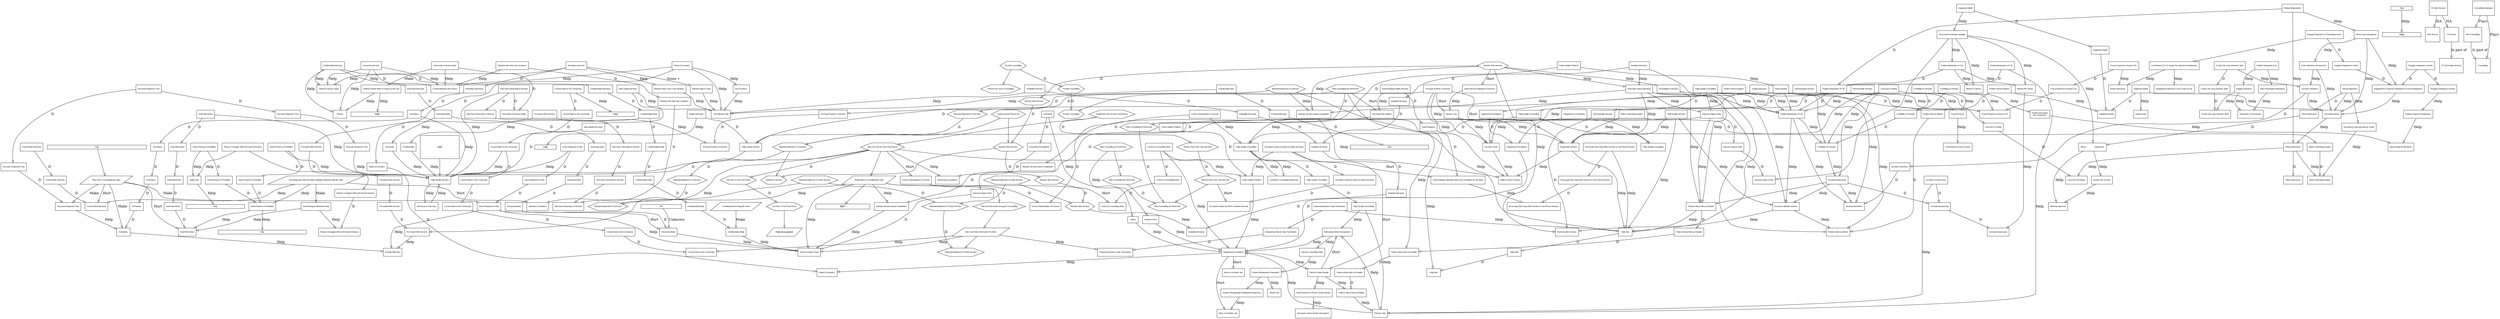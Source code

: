 digraph  RootGraph {
  node [color="#000000", fillcolor="#FFFFFF", fontname=Arial, style=filled];
  edge [color="#000000"];
  subgraph Connector {
      node [color="#000000", fillcolor="#FFFFFF", fontname=Arial, style=filled, shape=box];
      "Help" [width="5.92490353612897", height="0", pos="704.237211411175,1585.35655705267", fontsize="8", label=Help];
      "Help1" [width="1.30387947567595", height="0", pos="706.363195663144,1774.72818897638", fontsize="8", label=Help];
      "Help2" [width="2.30990870104461", height="0", pos="618.679842519685,1914.98958467962", fontsize="10", label=Help];
      "Help3" [width="5.28245021564556", height="0", pos="503.362913385826,1807.44156399335", fontsize="8", label=Help];
      "667" [width="3.24149356766739", height="0", pos="406.165570866141,1904.62582677165", fontsize="13"];
      "Help4" [width="4.67508096694378", height="0", pos="774.776016935281,1747.14395862747", fontsize="8", label=Help];
      "Help5" [width="1.290044254904", height="0", pos="2111.23975239891,3005.3945628485", fontsize="10", label=Help];
      "Engage Employees in events" [width="0.816179286622626", height="0.490638069621911", pos="2249.6028881398,2298.13650222885", fontsize="8", label="Engage Employees in events"];
      "Attract event participants" [width="0.816179286622626", height="0.490638069621911", pos="2744.95721884846,2128.8611239818", fontsize="8", label="Attract event participants"];
      "Increase [Awareness]1" [width="0.816179286622626", height="0.490638069621911", pos="2633.02292675936,1477.85262004479", fontsize="8", label="Increase [Awareness]"];
      "Positive [Reputation of CS]" [width="0.816179286622626", height="0.490638069621911", pos="2599.8622968381,1536.62332870621", fontsize="8", label="Positive [Reputation of CS]"];
      "Happiness [Staff]" [width="0.816179286622626", height="0.490638069621911", pos="1586.00267716535,2399.76755905512", fontsize="8", label="Happiness [Staff]"];
      "Happiness [Staff]1" [width="0.816179286622626", height="0.490638069621911", pos="1721.37746844247,2277.78715147296", fontsize="8", label="Happiness [Staff]"];
      "Successful events" [width="0.816179286622626", height="0.490638069621911", pos="2614.97905511811,2141.15970665897", fontsize="8", label="Successful events"];
      "Happiness [Staff]2" [width="0.816179286622626", height="0.490638069621911", pos="1734.51605111963,2132.59687896786", fontsize="8", label="Happiness [Staff]"];
      "Happiness [Staff]3" [width="0.816179286622626", height="0.490638069621911", pos="2495.92393700787,1956.90773815503", fontsize="8", label="Happiness [Staff]"];
      "Match Fundraising targets" [width="0.816179286622626", height="0.490638069621911", pos="2538.44362204724,1598.21793113631", fontsize="8", label="Match Fundraising targets"];
      "Trust [of Sponsors towards CS] 1" [width="0.816179286622626", height="0.490638069621911", pos="1946.00267716535,2868.13919097883", fontsize="8", label="Trust [of Sponsors towards CS] "];
      "Trust [of Sponsors towards CS] 2" [width="0.816179286622626", height="0.490638069621911", pos="1985.68771653543,2503.99435232826", fontsize="8", label="Trust [of Sponsors towards CS] "];
      "Increase Volunteers" [width="0.816179286622626", height="0.490638069621911", pos="2400.58198187747,2187.82423034891", fontsize="8", label="Increase Volunteers"];
      "Improve Image to Kids2" [width="0.816179286622626", height="0.490638069621911", pos="1662.61255980564,2729.61846380597", fontsize="8", label="Improve Image to Kids"];
      "Unite volunteers and sponsors" [width="0.816179286622626", height="0.490638069621911", pos="2738.19794088341,2225.23907673771", fontsize="8", label="Unite volunteers and sponsors"];
      "Inspired staff" [width="0.816179286622626", height="0.490638069621911", pos="2693.60626059304,2040.98710823377", fontsize="8", label="Inspired staff"];
      "Increased [Corporate sponsor funds]" [width="0.816179286622626", height="0.490638069621911", pos="2643.32551181102,2272.86360042765", fontsize="8", label="Increased [Corporate sponsor funds]"];
      "Attract [Sponsors]" [width="0.816179286622626", height="0.490638069621911", pos="2366.56623384597,2070.94866141732", fontsize="8", label="Attract [Sponsors]"];
      "Attract [Sponsors]1" [width="0.816179286622626", height="0.490638069621911", pos="1954.20109048971,2193.78707039948", fontsize="8", label="Attract [Sponsors]"];
      "Acquire free services" [width="0.816179286622626", height="0.490638069621911", pos="1352.87353143459,2480.95982553016", fontsize="8", label="Acquire free services"];
      "Positive Internal Opinion" [width="0.816179286622626", height="0.490638069621911", pos="1647.40468578989,2111.44416630154", fontsize="8", label="Positive Internal Opinion"];
      "Commitment [To CS Cause from Sponsors Employees] " [width="0.816179286622626", height="0.490638069621911", pos="1937.95586689225,2424.04846610272", fontsize="8", label="Commitment [To CS Cause from Sponsors Employees] "];
      "Engagement [Sponsors in the Cause of CS] " [width="0.816179286622626", height="0.490638069621911", pos="2082.79614323332,2392.21226724987", fontsize="8", label="Engagement [Sponsors in the Cause of CS] "];
      "Engage Employees in Fundraising events" [width="0.816179286622626", height="0.490638069621911", pos="1982.54754718262,2317.85638335765", fontsize="8", label="Engage Employees in Fundraising events"];
      "Create Life Long Volunteer Spirit" [width="0.816179286622626", height="0.490638069621911", pos="2440.26702124755,2023.41478153001", fontsize="8", label="Create Life Long Volunteer Spirit"];
      "Match Fundraising targets1" [width="0.816179286622626", height="0.490638069621911", pos="2432.84935670521,1570.06757451912", fontsize="8", label="Match Fundraising targets"];
      "Positive [Reputation of CS]1" [width="0.816179286622626", height="0.490638069621911", pos="2483.11032833416,1516.86440329323", fontsize="8", label="Positive [Reputation of CS]"];
      "Increase [Awareness]2" [width="0.816179286622626", height="0.490638069621911", pos="2542.31426534204,1460.84474602904", fontsize="8", label="Increase [Awareness]"];
      "Help6" [width="3.48450979331476", height="0", pos="2065.89941613559,1458.5337486808", fontsize="8", label=Help];
      "Help7" [width="3.13008710210651", height="0", pos="1004.09211920285,1047.31417688602", fontsize="10", label=Help];
      "Help8" [width="2.26007455608977", height="0", pos="1003.00375353101,1073.37141538828", fontsize="10", label=Help];
      "Positive [Reputation of CS]2" [width="0.816179286622626", height="0.490638069621911", pos="2729.40087951526,502.734509808572", fontsize="8", label="Positive [Reputation of CS]"];
      "444" [width="2.40984132989621", height="0", pos="570.344704724409,1523.4368503937", fontsize="8"];
  }
  "Kids Use One-On-One Chat Rooms" [width="0.78125", height="0.5", pos="533.153267716535,1427.0588976378", fontsize="8", label="Kids Use One-On-One Chat Rooms", sides="6", shape=polygon];
  "Moderated E-Counselling Be Used" [width="0.812499999999998", height="0.5", pos="443.126692913386,1619.81480314961", fontsize="8", label="Moderated E-Counselling Be Used", shape=parallelogram];
  "*Kids Get Information through E-Counselling" [width="0.78125", height="0.5", pos="340.397362204724,1726.53921259843", fontsize="8", label="*Kids Get Information through E-Counselling", sides="6", shape=polygon];
  "Kids Use Online Information Provided" [width="0.812499999999998", height="0.5", pos="335.410157480315,1795.56283464567", fontsize="8", label="Kids Use Online Information Provided", shape=parallelogram];
  "Technology that Does Not Allow Dialogues Between Kids Be Used" [width="0.812499999999998", height="0.5", pos="344.941653543307,1618.82267716535", fontsize="8", label="Technology that Does Not Allow Dialogues Between Kids Be Used", shape=parallelogram];
  "Real Time E-Counselling Be Used" [width="0.812499999999998", height="0.5", pos="681.236929133858,1618.82267716535", fontsize="8", label="Real Time E-Counselling Be Used", shape=parallelogram];
  "Avoid Bad Advice" [width="0.816179286622626", height="0.490638069621911", pos="336.959934633375,1955.38328546702", fontsize="8", label="Avoid Bad Advice", shape=box];
  "Decrease Response TIme" [width="0.816179286622626", height="0.490638069621911", pos="675.70009211369,1721.52501775048", fontsize="8", label="Decrease Response TIme", shape=box];
  "Control [Web Services]" [width="0.816179286622626", height="0.490638069621911", pos="538.601102362204,1833.60065154086", fontsize="8", label="Control [Web Services]", shape=box];
  "Avoid Presence of Pedofiles" [width="0.816179286622626", height="0.490638069621911", pos="484.361509436525,1937.06521846999", fontsize="8", label="Avoid Presence of Pedofiles", shape=box];
  "Avoid Dialogues [Between Kids]" [width="0.816179286622626", height="0.490638069621911", pos="261.841824397154,1687.50926971899", fontsize="8", label="Avoid Dialogues [Between Kids]", shape=box];
  "*Increased Web Services" [width="0.816179286622626", height="0.490638069621911", pos="760.73946219243,1555.8053759503", fontsize="8", label="*Increased Web Services", shape=box];
  "Avoid Dialogues Between [Kids and Counsellors on the Web]" [width="0.816179286622626", height="0.490638069621911", pos="346.226522059538,1507.50926971899", fontsize="8", label="Avoid Dialogues Between [Kids and Counsellors on the Web]", shape=box];
  "Encourage Kids Using Web Services to Use Phone Services" [width="0.816179286622626", height="0.490638069621911", pos="256.553858267716,1575.54076578198", fontsize="8", label="Encourage Kids Using Web Services to Use Phone Services", shape=box];
  "Reduce Contagion Effect [Of Harmful Actions]" [width="0.816179286622626", height="0.490638069621911", pos="195.227651168808,1756.95808861662", fontsize="8", label="Reduce Contagion Effect [Of Harmful Actions]", shape=box];
  "Direct Response to Kids" [width="0.816179286622626", height="0.490638069621911", pos="828.116285839066,1580.55496062992", fontsize="8", label="Direct Response to Kids", shape=box];
  "Anonymity [Kids]" [width="0.816179286622626", height="0.490638069621911", pos="673.628096862687,1834.91084452214", fontsize="8", label="Anonymity [Kids]", shape=box];
  "Maintain Services above Competition" [width="0.816179286622626", height="0.490638069621911", pos="575.070170853847,1734.28092326229", fontsize="8", label="Maintain Services above Competition", shape=box];
  "Anonymity [Counsellors]" [width="0.816179286622626", height="0.490638069621911", pos="847.196155105816,1761.31718697393", fontsize="8", label="Anonymity [Counsellors]", shape=box];
  "Control of Counselling Work" [width="0.866141732283465", height="0.472270004392605", pos="411.042047244094,1726.54536645604", fontsize="8", label="Control of Counselling Work", shape=box];
  "Correct Interpretation of Counsel" [width="0.816179286622626", height="0.490638069621911", pos="391.580852768199,1422.46989964025", fontsize="8", label="Correct Interpretation of Counsel", shape=box];
  "Immediacy" [width="0.816179286622626", height="0.490638069621911", pos="737.026299212598,1827.93136020227", fontsize="8", label=Immediacy, shape=box];
  "Empowering Kids to Help Themselves" [width="0.816179286622626", height="0.490638069621911", pos="244.17927796505,1846.35655705267", fontsize="8", label="Empowering Kids to Help Themselves", shape=box];
  "Confidential Technology Be Used" [width="0.812499999999998", height="0.5", pos="607.536141732283,1619.81480314961", fontsize="8", label="Confidential Technology Be Used", shape=parallelogram];
  "Confidentiality [Kids]" [width="0.816179286622626", height="0.490638069621911", pos="607.668596050698,1833.60065154086", fontsize="8", label="Confidentiality [Kids]", shape=box];
  "Similarity of Problems" [width="0.816179286622626", height="0.490638069621911", pos="188.14103699558,1642.15493901033", fontsize="8", label="Similarity of Problems", shape=box];
  "!Implement One-On-One Chat Rooms" [width="0.78125", height="0.5", pos="488.773346456693,1360.44472440945", fontsize="8", label="!Implement One-On-One Chat Rooms", sides="6", shape=polygon];
  "Kids Have Ownership of Services" [width="0.816179286622626", height="0.490638069621911", pos="505.621351956209,1727.19430908907", fontsize="8", label="Kids Have Ownership of Services", shape=box];
  "Improve Image to Kids" [width="0.816179286622626", height="0.490638069621911", pos="580.546117091707,2000.31271410851", fontsize="8", label="Improve Image to Kids", shape=box];
  "Friendly Web Site" [width="0.816179286622626", height="0.490638069621911", pos="750.81820234991,1931.39592713141", fontsize="8", label="Friendly Web Site", shape=box];
  "Connect Back to the Community" [width="0.816179286622626", height="0.490638069621911", pos="288.116285839065,1891.60375790796", fontsize="8", label="Connect Back to the Community", shape=box];
  "*Maintain/Implement CS Web Services" [width="0.78125", height="0.5", pos="447.670984251968,2031.68881889764", fontsize="8", label="*Maintain/Implement CS Web Services", sides="6", shape=polygon];
  "CS Web Services" [width="0.875", height="0.875", pos="662.227086614173,2045.4368503937", fontsize="8", label="CS Web Services", shape=box];
  "Web Service" [width="0.875", height="0.875", pos="389.576903887831,2515.79338582677", fontsize="8", label="Web Service", shape=box];
  "CS Service" [width="0.875", height="0.875", pos="138.493439320902,2503.4579527559", fontsize="8", label="CS Service", shape=box];
  "CS Technology Services" [width="0.875", height="0.875", pos="1120.915486565,3011.85637795276", fontsize="8", label="CS Technology Services", shape=box];
  "*Maintain/Implement CS Web Services1" [width="0.78125", height="0.5", pos="456.193346456692,2328.49889763779", fontsize="8", label="*Maintain/Implement CS Web Services", sides="6", shape=polygon];
  "Maintain Web Services" [width="0.78125", height="0.5", pos="507.659881889763,2451.23905511811", fontsize="8", label="Maintain Web Services", sides="6", shape=polygon];
  "*Maintain/Implement CS Web Services2" [width="0.78125", height="0.5", pos="346.085078740157,2228.29417322835", fontsize="8", label="*Maintain/Implement CS Web Services", sides="6", shape=polygon];
  "Relevance in Kids Lives" [width="0.816179286622626", height="0.490638069621911", pos="1101.67801812253,2914.27842519685", fontsize="8", label="Relevance in Kids Lives", shape=box];
  "*High Quality Services" [width="0.816179286622626", height="0.490638069621911", pos="964.691077116178,3004.32643507332", fontsize="8", label="*High Quality Services", shape=box];
  "*High Quality Services1" [width="0.816179286622626", height="0.490638069621911", pos="1612.70106374264,1308.01387988731", fontsize="8", label="*High Quality Services", shape=box];
  "Anonymity [Kids]1" [width="0.816179286622626", height="0.490638069621911", pos="690.654396075286,2823.56976377953", fontsize="8", label="Anonymity [Kids]", shape=box];
  "Anonymity [Kids]2" [width="0.816179286622626", height="0.490638069621911", pos="554.591403949301,2627.97921259843", fontsize="8", label="Anonymity [Kids]", shape=box];
  "Anonymity [Kids]3" [width="0.816179286622626", height="0.490638069621911", pos="812.144409448819,2050.45104524164", fontsize="8", label="Anonymity [Kids]", shape=box];
  "Anonymity [Kids]4" [width="0.816179286622626", height="0.490638069621911", pos="504.603779527559,2519.60758067471", fontsize="8", label="Anonymity [Kids]", shape=box];
  "Anonymity" [width="0.816179286622626", height="0.490638069621911", pos="711.895813398121,2886.67151768259", fontsize="8", label=Anonymity, shape=box];
  "Maintain/Implement CS Services" [width="0.78125", height="0.5", pos="694.303582677165,2674.32566929134", fontsize="8", label="Maintain/Implement CS Services", sides="6", shape=polygon];
  "Maintain/Implement CS Services1" [width="0.78125", height="0.5", pos="320.008203100429,2538.78472440945", fontsize="8", label="Maintain/Implement CS Services", sides="6", shape=polygon];
  "Avoid Bad Advice1" [width="0.816179286622626", height="0.490638069621911", pos="662.307939382372,2163.09732283465", fontsize="8", label="Avoid Bad Advice", shape=box];
  "Avoid Bad Advice2" [width="0.816179286622626", height="0.490638069621911", pos="800.442926759359,2536.61545469046", fontsize="8", label="Avoid Bad Advice", shape=box];
  "Avoid Bad Advice3" [width="0.816179286622626", height="0.490638069621911", pos="744.512663791821,2496.93041532038", fontsize="8", label="Avoid Bad Advice", shape=box];
  "Avoid Bad Advice4" [width="0.816179286622626", height="0.490638069621911", pos="654.440249594005,2454.28092326229", fontsize="8", label="Avoid Bad Advice", shape=box];
  "Decrease Response TIme1" [width="0.816179286622626", height="0.490638069621911", pos="942.53811023622,1841.99745869536", fontsize="8", label="Decrease Response TIme", shape=box];
  "Decrease Response TIme2" [width="0.816179286622626", height="0.490638069621911", pos="648.770958255422,2391.91871853788", fontsize="8", label="Decrease Response TIme", shape=box];
  "Decrease Response TIme3" [width="0.816179286622626", height="0.490638069621911", pos="766.790078740157,2452.97073028101", fontsize="8", label="Decrease Response TIme", shape=box];
  "Decrease Response TIme4" [width="0.816179286622626", height="0.490638069621911", pos="829.552033870561,2488.42647831251", fontsize="8", label="Decrease Response TIme", shape=box];
  "Avoid Presence of Pedofiles1" [width="0.801790430712888", height="0.481988351841355", pos="1590.54189720106,1371.3748877529", fontsize="8", label="Avoid Presence of Pedofiles", shape=box];
  "Avoid Presence of Pedofiles2" [width="0.816179286622626", height="0.490638069621911", pos="688.455997625501,2759.11246256448", fontsize="8", label="Avoid Presence of Pedofiles", shape=box];
  "Control [Web Services]1" [width="0.816179286622626", height="0.490638069621911", pos="642.065669291338,2108.45415160875", fontsize="8", label="Control [Web Services]", shape=box];
  "Avoid Dialogues" [width="0.816179286622626", height="0.490638069621911", pos="268.928438570383,1161.68249806544", fontsize="8", label="Avoid Dialogues", shape=box];
  "Encourage Kids Using Web Services to Use Phone Services1" [width="0.816179286622626", height="0.490638069621911", pos="1568.38273065948,1755.88789563534", fontsize="8", label="Encourage Kids Using Web Services to Use Phone Services", shape=box];
  "*Maintain/Implement CS Web Services3" [width="0.78125", height="0.5", pos="243.594921259842,2369.03433070866", fontsize="8", label="*Maintain/Implement CS Web Services", sides="6", shape=polygon];
  "Maintain/Implement CS Services2" [width="0.78125", height="0.5", pos="206.744527559055,2489.08157480315", fontsize="8", label="Maintain/Implement CS Services", sides="6", shape=polygon];
  "*Increased Web Services1" [width="0.816179286622626", height="0.490638069621911", pos="746.584659042823,2574.77604137253", fontsize="8", label="*Increased Web Services", shape=box];
  "*Increase Number of Services" [width="0.816179286622626", height="0.490638069621911", pos="1194.45867479085,2603.12249806544", fontsize="8", label="*Increase Number of Services", shape=box];
  "*Increased Web Services2" [width="0.816179286622626", height="0.490638069621911", pos="696.323687413868,2537.2705511811", fontsize="8", label="*Increased Web Services", shape=box];
  "*Increased Web Services3" [width="0.816179286622626", height="0.490638069621911", pos="602.38062992126,2499.63525397096", fontsize="8", label="*Increased Web Services", shape=box];
  "*Increased Web Services4" [width="0.816179286622626", height="0.490638069621911", pos="926.566233845973,1995.0683248371", fontsize="8", label="*Increased Web Services", shape=box];
  "Direct Response to Kids1" [width="0.816179286622626", height="0.490638069621911", pos="1005.93631258613,1773.96596263237", fontsize="8", label="Direct Response to Kids", shape=box];
  "Direct Response to Kids2" [width="0.816179286622626", height="0.490638069621911", pos="983.2591472318,2476.95808861663", fontsize="8", label="Direct Response to Kids", shape=box];
  "Maintain Services above Competition1" [width="0.816179286622626", height="0.490638069621911", pos="1568.38273065948,1670.8485255566", fontsize="8", label="Maintain Services above Competition", shape=box];
  "Control of Counselling Work1" [width="0.866141732283465", height="0.472270004392605", pos="897.183779527559,1325.44300425131", fontsize="8", label="Control of Counselling Work", shape=box];
  "Reduce Contagion Effect [Of Harmful Actions]1" [width="0.816179286622626", height="0.490638069621911", pos="1569.41872828498,1485.07210436466", fontsize="8", label="Reduce Contagion Effect [Of Harmful Actions]", shape=box];
  "Correct Interpretation of Counsel1" [width="0.816179286622626", height="0.490638069621911", pos="378.51807161666,1144.9146240497", fontsize="8", label="Correct Interpretation of Counsel", shape=box];
  "Immediacy1" [width="0.816179286622626", height="0.490638069621911", pos="806.112218097942,2960.28785239615", fontsize="8", label=Immediacy, shape=box];
  "Immediacy2" [width="0.816179286622626", height="0.490638069621911", pos="888.31694250739,2342.33509649064", fontsize="8", label=Immediacy, shape=box];
  "Immediacy3" [width="0.816179286622626", height="0.490638069621911", pos="550.321010248514,2217.69513972983", fontsize="8", label=Immediacy, shape=box];
  "Maintain Web Services1" [width="0.78125", height="0.5", pos="1050.03318897638,2675.72031496063", fontsize="8", label="Maintain Web Services", sides="6", shape=polygon];
  "Maintain Web Services2" [width="0.78125", height="0.5", pos="819.027992125984,2405.03433070866", fontsize="8", label="Maintain Web Services", sides="6", shape=polygon];
  "Immediacy4" [width="0.816179286622626", height="0.490638069621911", pos="512.707966129438,2119.79273428592", fontsize="8", label=Immediacy, shape=box];
  "Maintain Web Services3" [width="0.702509842519683", height="0.449606299212597", pos="1613.73706136814,1162.0894488189", fontsize="8", label="Maintain Web Services", sides="6", shape=polygon];
  "Maintain/Implement CS Services3" [width="0.78125", height="0.5", pos="1613.51560467523,1216.96818897638", fontsize="8", label="Maintain/Implement CS Services", sides="6", shape=polygon];
  "Implement Services" [width="0.78125", height="0.5", pos="1020.28783464567,2799.05007874016", fontsize="8", label="Implement Services", sides="6", shape=polygon];
  "Anonymity [Services] " [width="0.816179286622626", height="0.490638069621911", pos="1418.75858267717,1121.99745869536", fontsize="8", label="Anonymity [Services] ", shape=box];
  "Empowering Kids to Help Themselves1" [width="0.816179286622626", height="0.490638069621911", pos="1578.68531571115,1581.45005712056", fontsize="8", label="Empowering Kids to Help Themselves", shape=box];
  "Confidentiality [Kids]1" [width="0.816179286622626", height="0.490638069621911", pos="745.148911011328,2073.12821059597", fontsize="8", label="Confidentiality [Kids]", shape=box];
  "Confidentiality [Kids]2" [width="0.816179286622626", height="0.490638069621911", pos="704.827624421742,2353.67367916781", fontsize="8", label="Confidentiality [Kids]", shape=box];
  "Confidentiality [Kids]3" [width="0.816179286622626", height="0.490638069621911", pos="1082.87149606299,2423.88472440945", fontsize="8", label="Confidentiality [Kids]", shape=box];
  "Confidentiality [Kids]4" [width="0.816179286622626", height="0.490638069621911", pos="1124.35518347686,2512.41383664812", fontsize="8", label="Confidentiality [Kids]", shape=box];
  "Confidentiality" [width="0.816179286622626", height="0.490638069621911", pos="770.024474815443,2862.59970665896", fontsize="8", label=Confidentiality, shape=box];
  "Available [Services] " [width="0.816179286622626", height="0.490638069621911", pos="2081.70276927904,857.72031496063", fontsize="8", label="Available [Services] ", shape=box];
  "Available [Services] 1" [width="0.816179286622626", height="0.490638069621911", pos="777.092663791821,2640.05734445424", fontsize="8", label="Available [Services] ", shape=box];
  "Available [Services] 2" [width="0.816179286622626", height="0.490638069621911", pos="635.360380327254,2584.6746240497", fontsize="8", label="Available [Services] ", shape=box];
  "Available [Services] 3" [width="0.816179286622626", height="0.490638069621911", pos="586.408753531013,2299.89986413928", fontsize="8", label="Available [Services] ", shape=box];
  "Acquire Service Resources" [width="0.78125", height="0.5", pos="959.324527559055,2664.38173228346", fontsize="8", label="Acquire Service Resources", sides="6", shape=polygon];
  "Kids Have Ownership of Services1" [width="0.816179286622626", height="0.490638069621911", pos="285.412114111757,2153.93273428592", fontsize="8", label="Kids Have Ownership of Services", shape=box];
  "Kids Have Ownership of Services2" [width="0.816179286622626", height="0.490638069621911", pos="270.364186601879,2450.05163192371", fontsize="8", label="Kids Have Ownership of Services", shape=box];
  "Kids Have Ownership of Services3" [width="0.816179286622626", height="0.490638069621911", pos="480.127966129438,2625.79966341977", fontsize="8", label="Kids Have Ownership of Services", shape=box];
  "Kids Have Ownership of Services4" [width="0.816179286622626", height="0.490638069621911", pos="690.654396075286,2716.5083248371", fontsize="8", label="Kids Have Ownership of Services", shape=box];
  "Improve Image to Kids1" [width="0.816179286622626", height="0.490638069621911", pos="1618.37035508123,1262.65954917865", fontsize="8", label="Improve Image to Kids", shape=box];
  "Connect Back to the Community1" [width="0.816179286622626", height="0.490638069621911", pos="176.820879515264,2431.73356492668", fontsize="8", label="Connect Back to the Community", shape=box];
  "Connect Back to the Community2" [width="0.816179286622626", height="0.490638069621911", pos="234.388492064513,2119.91698625442", fontsize="8", label="Connect Back to the Community", shape=box];
  "Connect Back to the Community3" [width="0.816179286622626", height="0.490638069621911", pos="828.116285839066,2289.8714744434", fontsize="8", label="Connect Back to the Community", shape=box];
  "Connect Back to the Community4" [width="0.816179286622626", height="0.490638069621911", pos="1221.36938345227,2663.38960629921", fontsize="8", label="Connect Back to the Community", shape=box];
  "High Quality [Services] " [width="0.816179286622626", height="0.490638069621911", pos="1385.77883227117,1059.63525397096", fontsize="8", label="High Quality [Services] ", shape=box];
  "Immediacy [Services] " [width="0.816179286622626", height="0.490638069621911", pos="1282.69559055118,1137.69513972983", fontsize="8", label="Immediacy [Services] ", shape=box];
  "Availability [Services] " [width="0.816179286622626", height="0.490638069621911", pos="1447.50478977607,1020.0800216196", fontsize="8", label="Availability [Services] ", shape=box];
  "Confidentiality [Services] " [width="0.816179286622626", height="0.490638069621911", pos="1476.48749368849,978.954982249516", fontsize="8", label="Confidentiality [Services] ", shape=box];
  "Ownership of Services [Kids] " [width="0.816179286622626", height="0.490638069621911", pos="1502.7619551304,939.269942879438", fontsize="8", label="Ownership of Services [Kids] ", shape=box];
  "Connect Back to the Community " [width="0.816179286622626", height="0.490638069621911", pos="1492.45937007874,872.548639797727", fontsize="8", label="Connect Back to the Community ", shape=box];
  "Friendly [Web site] " [width="0.816179286622626", height="0.490638069621911", pos="1106.94755905512,1144.6746240497", fontsize="8", label="Friendly [Web site] ", shape=box];
  "Retain [Sponsors] " [width="0.816179286622626", height="0.490638069621911", pos="2435.65350468753,2248.87624209204", fontsize="8", label="Retain [Sponsors] ", shape=box];
  "Long Term [Funding] " [width="0.816179286622626", height="0.490638069621911", pos="2589.16172041097,2332.95339818623", fontsize="8", label="Long Term [Funding] ", shape=box];
  "Credibility [CS Brand] " [width="0.816179286622626", height="0.490638069621911", pos="1769.21864804379,3127.61639957235", fontsize="8", label="Credibility [CS Brand] ", shape=box];
  "Positive Association\n[by Consumers] " [width="0.816179286622626", height="0.490638069621911", pos="1565.8546337968,2983.04947043849", fontsize="8", label="Positive Association\n[by Consumers] ", shape=box];
  "Sponsorship Be Beneficial " [width="0.816179286622626", height="0.490638069621911", pos="1580.02786214325,3128.27149606299", fontsize="8", label="Sponsorship Be Beneficial ", shape=box];
  "Retain [Sponsors] 1" [width="0.816179286622626", height="0.490638069621911", pos="2236.2483345842,2403.12330786145", fontsize="8", label="Retain [Sponsors] ", shape=box];
  "Demonstrable Services " [width="0.816179286622626", height="0.490638069621911", pos="1657.65328184059,3126.96130308171", fontsize="8", label="Demonstrable Services ", shape=box];
  "Demonstrable Services 1" [width="0.816179286622626", height="0.490638069621911", pos="2799.30547319146,1411.37131696308", fontsize="8", label="Demonstrable Services ", shape=box];
  "Positive Image [To Employees] " [width="0.816179286622626", height="0.490638069621911", pos="1655.07017085385,2959.42365988154", fontsize="8", label="Positive Image [To Employees] ", shape=box];
  "Credibility [CS Brand] 1" [width="0.816179286622626", height="0.490638069621911", pos="2314.50661417323,1700.2651752308", fontsize="8", label="Credibility [CS Brand] ", shape=box];
  "Trust [of Sponsors towards CS] " [width="0.816179286622626", height="0.490638069621911", pos="1763.54935670521,3019.89986413928", fontsize="8", label="Trust [of Sponsors towards CS] ", shape=box];
  " Quality [Services] " [width="0.816179286622626", height="0.490638069621911", pos="1684.17927796505,2872.20474062414", fontsize="8", label=" Quality [Services] ", shape=box];
  "*Engage employees in events" [width="0.816179286622626", height="0.490638069621911", pos="1764.58535433071,2913.49352168749", fontsize="8", label="*Engage employees in events", shape=box];
  "*Engage employees in events1" [width="0.816179286622626", height="0.490638069621911", pos="2318.37725746802,2635.69824609694", fontsize="8", label="*Engage employees in events", shape=box];
  "Engagement of Sponsor Employees in Fund Development" [width="0.816179286622626", height="0.490638069621911", pos="2539.47961967274,2370.76600587156", fontsize="8", label="Engagement of Sponsor Employees in Fund Development", shape=box];
  "Credibility [CS Brand] 2" [width="0.816179286622626", height="0.490638069621911", pos="2010.89400387554,3053.91561217078", fontsize="8", label="Credibility [CS Brand] ", shape=box];
  "Quality [Services] " [width="0.816179286622626", height="0.490638069621911", pos="2010.89400387554,3014.88566929134", fontsize="8", label="Quality [Services] ", shape=box];
  "Demonstrable Services 2" [width="0.816179286622626", height="0.490638069621911", pos="2058.35250631151,2966.4031442014", fontsize="8", label="Demonstrable Services ", shape=box];
  "Trust [of Donor] " [width="0.816179286622626", height="0.490638069621911", pos="2150.5542920891,3043.23212598425", fontsize="8", label="Trust [of Donor] ", shape=box];
  "Contribute [to a Good Cause] " [width="0.816179286622626", height="0.490638069621911", pos="2028.2074015748,3118.81891385249", fontsize="8", label="Contribute [to a Good Cause] ", shape=box];
  "Market PHL Brand " [width="0.816179286622626", height="0.490638069621911", pos="1677.82178577759,2655.26257991376", fontsize="8", label="Market PHL Brand ", shape=box];
  "Increase [Awareness]" [width="0.816179286622626", height="0.490638069621911", pos="1546.8294369464,2732.63954454858", fontsize="8", label="Increase [Awareness]", shape=box];
  "Positive [Reputation of CS] " [width="0.816179286622626", height="0.490638069621911", pos="1466.25935820625,2395.92045545142", fontsize="8", label="Positive [Reputation of CS] ", shape=box];
  "Market CS Brand " [width="0.816179286622626", height="0.490638069621911", pos="1423.73967316688,2544.84648294257", fontsize="8", label="Market CS Brand ", shape=box];
  "*Successful marketing campaign" [width="0.816179286622626", height="0.490638069621911", pos="1525.43912048473,2590.34391538828", fontsize="8", label="*Successful marketing campaign", shape=box];
  "Positive [Reputation] " [width="0.816179286622626", height="0.490638069621911", pos="2524.27039370079,2051.76123822292", fontsize="8", label="Positive [Reputation] ", shape=box];
  "Attract                 [Sponsors] " [width="0.816179286622626", height="0.490638069621911", pos="1678.50998662647,2435.96285626527", fontsize="8", label="Attract                 [Sponsors] ", shape=box];
  "Minimize expenses" [width="0.816179286622626", height="0.490638069621911", pos="1680.58198187747,2510.97383664812", fontsize="8", label="Minimize expenses", shape=box];
  "Match fundraising targets" [width="0.816179286622626", height="0.490638069621911", pos="2696.87825584404,2342.16599661143", fontsize="8", label="Match fundraising targets", shape=box];
  "Retain [Sponsors] 2" [width="0.816179286622626", height="0.490638069621911", pos="2080.72414798232,2491.42486567507", fontsize="8", label="Retain [Sponsors] ", shape=box];
  "Increase Volunteers1" [width="0.816179286622626", height="0.481539507251901", pos="2702.92752043556,1450.0737115972", fontsize="8", label="Increase Volunteers", shape=box];
  "Long Term Funding" [width="0.816179286622626", height="0.490638069621911", pos="2487.05709998771,1730.05163192371", fontsize="8", label="Long Term Funding", shape=box];
  "Improve Image to Kids3" [width="0.816179286622626", height="0.490638069621911", pos="2166.41683852121,1711.84375790796", fontsize="8", label="Improve Image to Kids", shape=box];
  "Positive Internal Opinion1" [width="0.816179286622626", height="0.490638069621911", pos="2805.93631258613,1112.18332870621", fontsize="8", label="Positive Internal Opinion", shape=box];
  "Create Life Long Volunteer Spirit1" [width="0.816179286622626", height="0.490638069621911", pos="2719.86094488189,1792.49828933613", fontsize="8", label="Create Life Long Volunteer Spirit", shape=box];
  "Avoid Liability Problems" [width="0.816179286622626", height="0.490638069621911", pos="2598.8262992126,1260.13824609694", fontsize="8", label="Avoid Liability Problems", shape=box];
  "Avoid Liability Problems1" [width="0.816179286622626", height="0.490638069621911", pos="2619.96014560782,872.788639797727", fontsize="8", label="Avoid Liability Problems", shape=box];
  "Help Kids" [width="0.816179286622626", height="0.490638069621911", pos="2135.21156142962,1580.75106070565", fontsize="8", label="Help Kids", shape=box];
  "Help Kids1" [width="0.816179286622626", height="0.490638069621911", pos="2716.33809836373,837.46269878495", fontsize="8", label="Help Kids", shape=box];
  "*High Quality Counselling" [width="0.788915956329141", height="0.474248989470157", pos="2598.77178147766,1202.85532582565", fontsize="8", label="*High Quality Counselling", shape=box];
  "*High Quality Counselling1" [width="0.788915956329141", height="0.474248989470157", pos="2740.50406494223,1199.95559055118", fontsize="8", label="*High Quality Counselling", shape=box];
  "*Help As Many Kids as Possible" [width="0.816179286622626", height="0.490638069621911", pos="2276.94384489418,1531.03763163969", fontsize="8", label="*Help As Many Kids as Possible", shape=box];
  "*Help As Many Kids as Possible1" [width="0.816179286622626", height="0.490638069621911", pos="2553.6528480192,923.572261844971", fontsize="8", label="*Help As Many Kids as Possible", shape=box];
  "*High Quality Services2" [width="0.816179286622626", height="0.490638069621911", pos="2019.70346456693,1055.49041532038", fontsize="8", label="*High Quality Services", shape=box];
  "Avoid Presence of Pedofiles3" [width="0.816179286622626", height="0.490638069621911", pos="2007.32888426426,1109.34868303692", fontsize="8", label="Avoid Presence of Pedofiles", shape=box];
  "Encourage Kids Using Web Services to Use Phone Services2" [width="0.816179286622626", height="0.490638069621911", pos="2035.99896300442,1481.53846228045", fontsize="8", label="Encourage Kids Using Web Services to Use Phone Services", shape=box];
  "*Increase Number of Services1" [width="0.816179286622626", height="0.490638069621911", pos="2370.16352993355,991.603757907963", fontsize="8", label="*Increase Number of Services", shape=box];
  "*Increase Number of Services2" [width="0.816179286622626", height="0.490638069621911", pos="1612.70106374264,1105.22958467962", fontsize="8", label="*Increase Number of Services", shape=box];
  "Maintain Services above Competition2" [width="0.816179286622626", height="0.490638069621911", pos="1994.51527559055,1417.65180486803", fontsize="8", label="Maintain Services above Competition", shape=box];
  "Reduce Contagion Effect [Of Harmful Actions]2" [width="0.816179286622626", height="0.490638069621911", pos="1954.50661417323,1166.69669291339", fontsize="8", label="Reduce Contagion Effect [Of Harmful Actions]", shape=box];
  "Maintain Web Services4" [width="0.702509842519683", height="0.449606299212597", pos="2169.71822834646,948.428976377953", fontsize="8", label="Maintain Web Services", sides="6", shape=polygon];
  "Maintain/Implement CS Services4" [width="0.78125", height="0.5", pos="2124.36389763779,979.610078740157", fontsize="8", label="Maintain/Implement CS Services", sides="6", shape=polygon];
  "Empowering Kids to Help Themselves2" [width="0.816179286622626", height="0.490638069621911", pos="1967.20481652314,1353.97940716234", fontsize="8", label="Empowering Kids to Help Themselves", shape=box];
  "Available [Services] 4" [width="0.816179286622626", height="0.490638069621911", pos="2484.90897637795,1010.11792498072", fontsize="8", label="Available [Services] ", shape=box];
  "Credibility [CS Brand] 3" [width="0.816179286622626", height="0.490638069621911", pos="2349.88198187747,1601.90377337197", fontsize="8", label="Credibility [CS Brand] ", shape=box];
  "Improve Image to Kids4" [width="0.816179286622626", height="0.490638069621911", pos="2069.69108898867,1008.61163192371", fontsize="8", label="Improve Image to Kids", shape=box];
  "Long Term Funding1" [width="0.816179286622626", height="0.490638069621911", pos="2262.77061654773,1612.58725955849", fontsize="8", label="Long Term Funding", shape=box];
  "Sustainable Services" [width="0.816179286622626", height="0.490638069621911", pos="2241.84182439715,1398.48254130463", fontsize="8", label="Sustainable Services", shape=box];
  "Externally Unique [Services]" [width="0.816179286622626", height="0.490638069621911", pos="2077.43237557826,1326.09194688434", fontsize="8", label="Externally Unique [Services]", shape=box];
  "Avoid Scandal" [width="0.816179286622626", height="0.490638069621911", pos="2394.91269053889,1285.09671453298", fontsize="8", label="Avoid Scandal", shape=box];
  "Reduce Cost" [width="0.816179286622626", height="0.490638069621911", pos="2408.04992125984,1203.54708661417", fontsize="8", label="Reduce Cost", shape=box];
  "Increase Funds" [width="0.816179286622626", height="0.490638069621911", pos="2228.43124646899,1290.76600587156", fontsize="8", label="Increase Funds", shape=box];
  "Ability to Move Forward" [width="0.816179286622626", height="0.490638069621911", pos="2104.74283464567,1438.16758067471", fontsize="8", label="Ability to Move Forward", shape=box];
  "Accessibility of Services" [width="0.816179286622626", height="0.490638069621911", pos="2264.51898975149,1121.99745869536", fontsize="8", label="Accessibility of Services", shape=box];
  "Increase Volunteers2" [width="0.816179286622626", height="0.490638069621911", pos="2570.66072203495,1392.81324996605", fontsize="8", label="Increase Volunteers", shape=box];
  "Increase Call/Web Volumes" [width="0.816179286622626", height="0.490638069621911", pos="2168.14103699558,1120.68726571408", fontsize="8", label="Increase Call/Web Volumes", shape=box];
  "Demonstrable Services 3" [width="0.816179286622626", height="0.490638069621911", pos="2605.00009211369,1346.78566313575", fontsize="8", label="Demonstrable Services ", shape=box];
  "Safety Kids" [width="0.816179286622626", height="0.490638069621911", pos="1994.51527559055,1226.42035204423", fontsize="8", label="Safety Kids", shape=box];
  "Avoid Internal Duplication of Services" [width="0.816179286622626", height="0.490638069621911", pos="2275.85757242865,957.588009876468", fontsize="8", label="Avoid Internal Duplication of Services", shape=box];
  "Positive Internal Opinion2" [width="0.816179286622626", height="0.490638069621911", pos="1961.9745535556,1297.74549019143", fontsize="8", label="Positive Internal Opinion", shape=box];
  "Friendly [Web site] 1" [width="0.816179286622626", height="0.490638069621911", pos="1099.47961967275,670.633700787401", fontsize="8", label="Friendly [Web site] ", shape=box];
  "Availability [Service] " [width="0.816179286622626", height="0.490638069621911", pos="1186.37875353101,958.658915388278", fontsize="8", label="Availability [Service] ", shape=box];
  "High Quality [Service] " [width="0.816179286622626", height="0.490638069621911", pos="1168.37875353101,989.033915388278", fontsize="8", label="High Quality [Service] ", shape=box];
  "Anonymity [Service] " [width="0.816179286622626", height="0.490638069621911", pos="1144.75375353101,1030.65891538828", fontsize="8", label="Anonymity [Service] ", shape=box];
  "Confidentiality [Service] " [width="0.816179286622626", height="0.490638069621911", pos="1205.50375353101,913.658915388278", fontsize="8", label="Confidentiality [Service] ", shape=box];
  "Immediacy [Service] " [width="0.816179286622626", height="0.490638069621911", pos="1113.25375353101,1064.40891538828", fontsize="8", label="Immediacy [Service] ", shape=box];
  "Effective Help in Crisis" [width="0.816179286622626", height="0.490638069621911", pos="859.003753531013,849.533915388278", fontsize="8", label="Effective Help in Crisis", shape=box];
  "Effective Help in Non Crisis Situation" [width="0.816179286622626", height="0.490638069621911", pos="925.530236220472,837.22269878495", fontsize="8", label="Effective Help in Non Crisis Situation", shape=box];
  "*Get Effective Help" [width="0.816179286622626", height="0.490638069621911", pos="1007.50375353101,1111.65891538828", fontsize="8", label="*Get Effective Help", shape=box];
  "*Safety of service usage" [width="0.816179286622626", height="0.490638069621911", pos="892.753753531013,1082.33391538828", fontsize="8", label="*Safety of service usage", shape=box];
  "*Privacy" [width="0.816179286622626", height="0.490638069621911", pos="837.628753531013,1038.45891538828", fontsize="8", label="*Privacy", shape=box];
  "Ownership of Service [Kids] " [width="0.816179286622626", height="0.490638069621911", pos="1213.37875353101,873.158915388278", fontsize="8", label="Ownership of Service [Kids] ", shape=box];
  "Connect Back to the Community 1" [width="0.816179286622626", height="0.490638069621911", pos="1206.62875353101,831.458915388278", fontsize="8", label="Connect Back to the Community ", shape=box];
  "Children Decide When to Hang Up and Call" [width="0.816179286622626", height="0.490638069621911", pos="981.187151980798,780.529785399123", fontsize="8", label="Children Decide When to Hang Up and Call", shape=box];
  "Patient [Counselor] " [width="0.816179286622626", height="0.490638069621911", pos="1167.25375353101,733.583915388278", fontsize="8", label="Patient [Counselor] ", shape=box];
  "Patient [Counselor] 1" [width="0.816179286622626", height="0.490638069621911", pos="1531.10841182332,763.521911383375", fontsize="8", label="Patient [Counselor] ", shape=box];
  "Vent Emotions " [width="0.816179286622626", height="0.490638069621911", pos="1016.50375353101,670.658915388278", fontsize="8", label="Vent Emotions ", shape=box];
  "Comfortableness with service " [width="0.816179286622626", height="0.490638069621911", pos="802.604474815444,961.947108233769", fontsize="8", label="Comfortableness with service ", shape=box];
  "Use One on One Chat Room" [width="0.78125", height="0.5", pos="817.246299212598,731.670944881889", fontsize="8", label="Use One on One Chat Room", sides="6", shape=polygon];
  "Help be acquired" [width="0.812499999999998", height="0.5", pos="875.746299212598,792.495944881889", fontsize="10", label="Help be acquired", shape=parallelogram];
  "Web Counselling be Performed" [width="0.78125", height="0.5", pos="789.688700787401,223.788378435593", fontsize="8", label="Web Counselling be Performed", sides="6", shape=polygon];
  "Provide Counselling" [width="0.78125", height="0.5", pos="602.159173228346,356.980157480315", fontsize="8", label="Provide Counselling", sides="6", shape=polygon];
  "Web Counselling be Performed1" [width="0.78125", height="0.5", pos="1030.19066929134,209.578582677165", fontsize="8", label="Web Counselling be Performed", sides="6", shape=polygon];
  "Provide Counselling1" [width="0.78125", height="0.5", pos="2218.12866141732,298.302992125984", fontsize="8", label="Provide Counselling", sides="6", shape=polygon];
  "Provide Counselling2" [width="0.78125", height="0.5", pos="1831.68673228346,456.388053115658", fontsize="8", label="Provide Counselling", sides="6", shape=polygon];
  "Perform Real Time Chat with Kids" [width="0.78125", height="0.5", pos="1458.66507874016,77.2006299212597", fontsize="8", label="Perform Real Time Chat with Kids", sides="6", shape=polygon];
  "Web Counselling be Performed2" [width="0.78125", height="0.5", pos="1458.22216535433,204.75968503937", fontsize="8", label="Web Counselling be Performed", sides="6", shape=polygon];
  "Increased Caution [Content of Online Services]" [width="0.984251968503941", height="0.591673292576", pos="2715.60897637795,343.272521997303", fontsize="8", label="Increased Caution [Content of Online Services]", shape=box];
  "Avoid Liability Problems2" [width="0.816179286622626", height="0.490638069621911", pos="2592.30188976378,446.041596422745", fontsize="8", label="Avoid Liability Problems", shape=box];
  "Perform Duties Quickly" [width="0.816179286622626", height="0.490638069621911", pos="2071.76308423967,389.348683036918", fontsize="8", label="Perform Duties Quickly", shape=box];
  "Enthusiastic [Work Atmosphere]" [width="0.905511811023621", height="0.490638069621911", pos="2252.14440944882,640.107694915838", fontsize="8", label="Enthusiastic [Work Atmosphere]", shape=box];
  "Happiness [Counsellors]" [width="0.841160509453044", height="0.505655283544394", pos="2401.48130589936,740.304126327835", fontsize="8", label="Happiness [Counsellors]", shape=box];
  "Pride [In Job]" [width="0.816179286622626", height="0.490638069621911", pos="2624.5934393209,680.032734285916", fontsize="8", label="Pride [In Job]", shape=box];
  "*High Quality Counselling2" [width="0.788915956329141", height="0.474248989470157", pos="2351.41152560895,185.97438094376", fontsize="8", label="*High Quality Counselling", shape=box];
  "Move on to Better Job" [width="0.880530588193203", height="0.490638069621911", pos="2265.79963898252,763.521911383375", fontsize="8", label="Move on to Better Job", shape=box];
  "Anonymity1" [width="0.654923553021071", height="0.393700787401573", pos="2515.9768213334,234.338267716535", fontsize="8", label=Anonymity, shape=box];
  "Safety" [width="0.644310115752258", height="0.387320625029195", pos="2558.80414054503,738.435511004988", fontsize="8", label=Safety, shape=box];
  "Control of Counselling Work2" [width="0.866141732283465", height="0.472270004392605", pos="2600.64028198784,221.371193227693", fontsize="8", label="Control of Counselling Work", shape=box];
  "*Help As Many Kids as Possible2" [width="0.816179286622626", height="0.490638069621911", pos="2193.72729758862,158.45793113631", fontsize="8", label="*Help As Many Kids as Possible", shape=box];
  "Variety in Work" [width="0.816179286622626", height="0.490638069621911", pos="2647.9588055241,522.577029493611", fontsize="8", label="Variety in Work", shape=box];
  "Avoid Pressure to Perform Duties Quickly" [width="0.816179286622626", height="0.490638069621911", pos="2071.76308423967,487.036828774105", fontsize="8", label="Avoid Pressure to Perform Duties Quickly", shape=box];
  "Decrease Factory Worker Atmosphere" [width="0.919900666933358", height="0.552989146950473", pos="2164.48151687381,625.454280473562", fontsize="8", label="Decrease Factory Worker Atmosphere", shape=box];
  "Decrease Kids Isolation" [width="0.816179286622626", height="0.490638069621911", pos="586.408753531013,304.309312958178", fontsize="8", label="Decrease Kids Isolation", shape=box];
  "*High Quality Counselling3" [width="0.788915956329141", height="0.474248989470157", pos="758.340659467219,357.669154972148", fontsize="8", label="*High Quality Counselling", shape=box];
  "*High Quality Counselling4" [width="0.788915956329141", height="0.474248989470157", pos="1027.6319980499,435.423199841398", fontsize="8", label="*High Quality Counselling", shape=box];
  "*Help As Many Kids as Possible3" [width="0.816179286622626", height="0.490638069621911", pos="782.761955130404,124.202183104814", fontsize="8", label="*Help As Many Kids as Possible", shape=box];
  "*Help As Many Kids as Possible4" [width="0.816179286622626", height="0.490638069621911", pos="1450.26702124755,545.254194847942", fontsize="8", label="*Help As Many Kids as Possible", shape=box];
  "Increased Caution [Content of Online Services]1" [width="1.00393700787402", height="0.591673292576", pos="1798.6011023622,137.72031496063", fontsize="8", label="Increased Caution [Content of Online Services]", shape=box];
  "Increased Caution [Content of Online Services]2" [width="0.984251968503941", height="0.591673292576", pos="1352.14440944882,151.893543307086", fontsize="8", label="Increased Caution [Content of Online Services]", shape=box];
  "Increase CS Awareness" [width="0.816179286622626", height="0.490638069621911", pos="2643.32551181102,576.435297210146", fontsize="8", label="Increase CS Awareness", shape=box];
  "Improve Counselling Skills" [width="0.816179286622626", height="0.490638069621911", pos="2727.67668104089,430.583915388278", fontsize="8", label="Improve Counselling Skills", shape=box];
  "Avoid Dialogues [Web Services]" [width="0.816179286622626", height="0.490638069621911", pos="493.628096862688,186.564387829223", fontsize="8", label="Avoid Dialogues [Web Services]", shape=box];
  "Anonymity [Counsellors]1" [width="0.816179286622626", height="0.490638069621911", pos="1090.97568266487,1501.8399783804", fontsize="8", label="Anonymity [Counsellors]", shape=box];
  "Help Kids2" [width="0.816179286622626", height="0.490638069621911", pos="694.125288964084,134.230572800698", fontsize="8", label="Help Kids", shape=box];
  "Correct Interpretation of Counsel2" [width="0.816179286622626", height="0.490638069621911", pos="596.711338582677,192.233679167806", fontsize="8", label="Correct Interpretation of Counsel", shape=box];
  "Web Counselling be Performed3" [width="0.78125", height="0.5", pos="1815.83043307087,218.932913385827", fontsize="8", label="Web Counselling be Performed", sides="6", shape=polygon];
  "Web Counselling be Performed4" [width="0.78125", height="0.5", pos="2675.39560467523,249.503622047244", fontsize="8", label="Web Counselling be Performed", sides="6", shape=polygon];
  "Happiness [Counsellors]1" [width="0.816179286622626", height="0.490638069621911", pos="2948.77904324562,1058.56506098967", fontsize="8", label="Happiness [Counsellors]", shape=box];
  "Consistent Counselling Responses" [width="0.816179286622626", height="0.490638069621911", pos="813.18040707432,292.970730281013", fontsize="8", label="Consistent Counselling Responses", shape=box];
  "Patient [Counselor] 2" [width="0.816179286622626", height="0.490638069621911", pos="2200.8918926078,680.129050331412", fontsize="8", label="Patient [Counselor] ", shape=box];
  "Counselling Employee" [width="0.875", height="0.875", pos="2175.29007874016,747.169133858268", fontsize="8", label="Counselling Employee", shape=box];
  "Web Counselling" [width="0.875", height="0.875", pos="1458.44362204724,268.432913385827", fontsize="8", label="Web Counselling", shape=box];
  "Counselling" [width="0.875", height="0.875", pos="755.132598425196,424.702540854141", fontsize="8", label=Counselling, shape=box];
  "*Perform the Job of Counselling" [width="0.78125", height="0.5", pos="2382.15110875949,454.79811023622", fontsize="8", label="*Perform the Job of Counselling", sides="6", shape=polygon];
  "Move on to Better Job1" [width="0.880530588193203", height="0.490638069621911", pos="2405.21527559055,514.073092485737", fontsize="8", label="Move on to Better Job", shape=box];
  "Acquire Recognizable Employment Experience" [width="0.816179286622626", height="0.490638069621911", pos="2309.87332046015,492.706120112688", fontsize="8", label="Acquire Recognizable Employment Experience", shape=box];
  "Positive [Employment Evaluation]" [width="0.959270745673521", height="0.520909585992058", pos="2342.33507205339,586.684105297986", fontsize="8", label="Positive [Employment Evaluation]", shape=box];
  "!Retain Job" [width="0.816179286622626", height="0.490638069621911", pos="2196.48749368849,430.343915388279", fontsize="8", label="!Retain Job", shape=box];
  "*Happiness of Counsellors" [width="0.919900666933359", height="0.552989146950474", pos="2916.99439757632,1188.86094906014", fontsize="8", label="*Happiness of Counsellors", shape=box];
  "*High Quality Counselling5" [width="0.78740157480315", height="0.473338634060798", pos="2906.55513892105,1271.03290067486", fontsize="8", label="*High Quality Counselling", shape=box];
  "Happiness [Counsellors]2" [width="0.816179286622626", height="0.490638069621911", pos="2949.18972515997,946.181132916512", fontsize="8", label="Happiness [Counsellors]", shape=box];
  "Positive Internal Opinion3" [width="0.816179286622626", height="0.490638069621911", pos="2909.09400387554,877.147738155028", fontsize="8", label="Positive Internal Opinion", shape=box];
  "Engage Volunteers" [width="0.816179286622626", height="0.490638069621911", pos="3069.38024215672,1603.23212598425", fontsize="8", label="Engage Volunteers", shape=box];
  "*Expansion of SA Services" [width="0.816179286622626", height="0.490638069621911", pos="3058.83320903668,1734.73518296902", fontsize="8", label="*Expansion of SA Services", shape=box];
  "Create Life Long Volunteer Spirit2" [width="0.816179286622626", height="0.490638069621911", pos="2940.81408855194,1758.72254130464", fontsize="8", label="Create Life Long Volunteer Spirit", shape=box];
  "Positive Reputation [CS]" [width="0.816179286622626", height="0.490638069621911", pos="2957.82196256769,1575.99502548871", fontsize="8", label="Positive Reputation [CS]", shape=box];
  "High Presentation Attendance" [width="0.816179286622626", height="0.490638069621911", pos="2919.32213935778,1679.35246256448", fontsize="8", label="High Presentation Attendance", shape=box];
  "1382" [width="2.33538385826772", height="1.38579601377953", pos="1003.03122047244,3120.9025246063", fontsize="10", shape=box];
  "Control [Web Services]2" [width="0.816179286622626", height="0.490638069621911", pos="909.558359830225,2471.28879727804", fontsize="8", label="Control [Web Services]", shape=box];
  "Perform Real Time Chat with Kids1" [width="0.78125", height="0.5", pos="472.208385826771,1120.35023622047", fontsize="8", label="Perform Real Time Chat with Kids", sides="6", shape=polygon];
  "Use One on One Chat Room1" [width="0.78125", height="0.5", pos="568.586338582677,1128.00377952756", fontsize="8", label="Use One on One Chat Room", sides="6", shape=polygon];
  "Similarity with other kids  problems " [width="0.816179286622626", height="0.490638069621911", pos="182.853070866141,1168.87624209204", fontsize="8", label="Similarity with other kids  problems ", shape=box];
  "Similarity with other kids  problems 1" [width="0.816179286622626", height="0.490638069621911", pos="790.503241719989,872.548639797727", fontsize="8", label="Similarity with other kids  problems ", shape=box];
  "Avoid Presence of Pedofiles4" [width="0.816179286622626", height="0.490638069621911", pos="160.175905511811,2231.86836807629", fontsize="8", label="Avoid Presence of Pedofiles", shape=box];
  "Kids Use One-On-One Chat Rooms"->"Moderated E-Counselling Be Used" [fillcolor="#FFFFFF"];
  "*Kids Get Information through E-Counselling"->"Kids Use Online Information Provided" [fillcolor="#FFFFFF"];
  "Moderated E-Counselling Be Used"->"*Kids Get Information through E-Counselling" [fillcolor="#FFFFFF"];
  "Kids Use One-On-One Chat Rooms"->"Technology that Does Not Allow Dialogues Between Kids Be Used" [fillcolor="#FFFFFF"];
  "Help"->"Real Time E-Counselling Be Used" [fillcolor="#FFFFFF"];
  "Real Time E-Counselling Be Used"->"Avoid Bad Advice" [fillcolor="#FFFFFF", label=Hurt];
  "Real Time E-Counselling Be Used"->"Decrease Response TIme" [fillcolor="#FFFFFF", label=Make];
  "Technology that Does Not Allow Dialogues Between Kids Be Used"->"Control [Web Services]" [fillcolor="#FFFFFF", label=Help];
  "Avoid Presence of Pedofiles"->"Avoid Bad Advice" [fillcolor="#FFFFFF", label=Help];
  "Real Time E-Counselling Be Used"->"Control [Web Services]" [fillcolor="#FFFFFF", label=Hurt];
  "Technology that Does Not Allow Dialogues Between Kids Be Used"->"Avoid Presence of Pedofiles" [fillcolor="#FFFFFF", label=Help];
  "Technology that Does Not Allow Dialogues Between Kids Be Used"->"Avoid Dialogues [Between Kids]" [fillcolor="#FFFFFF", label=Make];
  "Kids Use One-On-One Chat Rooms"->"*Increased Web Services" [fillcolor="#FFFFFF", label=Help];
  "Avoid Dialogues Between [Kids and Counsellors on the Web]"->"Encourage Kids Using Web Services to Use Phone Services" [fillcolor="#FFFFFF", label=Help];
  "Kids Use One-On-One Chat Rooms"->"Avoid Dialogues Between [Kids and Counsellors on the Web]" [fillcolor="#FFFFFF", label=Hurt];
  "Avoid Dialogues [Between Kids]"->"Reduce Contagion Effect [Of Harmful Actions]" [fillcolor="#FFFFFF", label=Help];
  "Direct Response to Kids"->"Anonymity [Kids]" [fillcolor="#FFFFFF", label=Hurt];
  "Real Time E-Counselling Be Used"->"Direct Response to Kids" [fillcolor="#FFFFFF", label=Make];
  "Moderated E-Counselling Be Used"->"Maintain Services above Competition" [fillcolor="#FFFFFF", label=Help];
  "Kids Use One-On-One Chat Rooms"->"Anonymity [Counsellors]" [fillcolor="#FFFFFF", label=Help];
  "Moderated E-Counselling Be Used"->"Control of Counselling Work" [fillcolor="#FFFFFF", label=Hurt];
  "Kids Use One-On-One Chat Rooms"->"Correct Interpretation of Counsel" [fillcolor="#FFFFFF", label=Hurt];
  "Decrease Response TIme"->"Immediacy" [fillcolor="#FFFFFF", label=Help];
  "Real Time E-Counselling Be Used"->"Immediacy" [fillcolor="#FFFFFF", label=Make];
  "Kids Use Online Information Provided"->"Empowering Kids to Help Themselves" [fillcolor="#FFFFFF", label=Help];
  "Confidential Technology Be Used"->"Confidentiality [Kids]" [fillcolor="#FFFFFF", label=Make];
  "Technology that Does Not Allow Dialogues Between Kids Be Used"->"Similarity of Problems" [fillcolor="#FFFFFF", label=Hurt];
  "!Implement One-On-One Chat Rooms"->"Kids Use One-On-One Chat Rooms" [fillcolor="#FFFFFF"];
  "Moderated E-Counselling Be Used"->"Kids Have Ownership of Services" [fillcolor="#FFFFFF", label=Help];
  "Direct Response to Kids"->"Improve Image to Kids" [fillcolor="#FFFFFF", label=Help];
  "Help1"->"Help2" [fillcolor="#FFFFFF", label=Help];
  "Maintain Services above Competition"->"Improve Image to Kids" [fillcolor="#FFFFFF", label=Help];
  "*Increased Web Services"->"Friendly Web Site" [fillcolor="#FFFFFF", label=Help];
  "Direct Response to Kids"->"Friendly Web Site" [fillcolor="#FFFFFF", label=Help];
  "Immediacy"->"Friendly Web Site" [fillcolor="#FFFFFF", label=Help];
  "Moderated E-Counselling Be Used"->"Improve Image to Kids" [fillcolor="#FFFFFF", label=Help];
  "Kids Use Online Information Provided"->"Improve Image to Kids" [fillcolor="#FFFFFF", label=Help];
  "Avoid Dialogues [Between Kids]"->"Avoid Bad Advice" [fillcolor="#FFFFFF", label=Help];
  "Avoid Presence of Pedofiles"->"Help3" [fillcolor="#FFFFFF", label=Help];
  "Confidentiality [Kids]"->"Improve Image to Kids" [fillcolor="#FFFFFF", label=Help];
  "Anonymity [Kids]"->"Improve Image to Kids" [fillcolor="#FFFFFF", label=Help];
  "Kids Use Online Information Provided"->"Connect Back to the Community" [fillcolor="#FFFFFF", label=Help];
  "Kids Use Online Information Provided"->"*Maintain/Implement CS Web Services" [fillcolor="#FFFFFF"];
  "Moderated E-Counselling Be Used"->"667" [fillcolor="#FFFFFF"];
  "CS Web Services"->"Web Service" [fillcolor="#FFFFFF", label=ISA];
  "CS Web Services"->"CS Service" [fillcolor="#FFFFFF", label=ISA];
  "CS Service"->"CS Technology Services" [fillcolor="#FFFFFF", label="Is part of"];
  "*Maintain/Implement CS Web Services1"->"Maintain Web Services" [fillcolor="#FFFFFF"];
  "*Maintain/Implement CS Web Services1"->"*Maintain/Implement CS Web Services2" [fillcolor="#FFFFFF", label=D];
  "*Maintain/Implement CS Web Services2"->"*Maintain/Implement CS Web Services" [fillcolor="#FFFFFF", label=D];
  "Relevance in Kids Lives"->"*High Quality Services" [fillcolor="#FFFFFF", label=Help];
  "*High Quality Services"->"Relevance in Kids Lives" [fillcolor="#FFFFFF", label=Help];
  "*High Quality Services1"->"*High Quality Services" [fillcolor="#FFFFFF", label=D];
  "Anonymity [Kids]1"->"Anonymity [Kids]2" [fillcolor="#FFFFFF", label=D];
  "Anonymity [Kids]3"->"Anonymity [Kids]" [fillcolor="#FFFFFF", label=D];
  "Anonymity [Kids]4"->"Anonymity [Kids]3" [fillcolor="#FFFFFF", label=D];
  "Anonymity [Kids]2"->"Anonymity [Kids]4" [fillcolor="#FFFFFF", label=D];
  "Anonymity [Kids]1"->"Anonymity" [fillcolor="#FFFFFF", label=Help];
  "Maintain/Implement CS Services"->"Maintain/Implement CS Services1" [fillcolor="#FFFFFF", label=D];
  "Avoid Bad Advice1"->"Avoid Bad Advice" [fillcolor="#FFFFFF", label=D];
  "Avoid Bad Advice2"->"Avoid Bad Advice3" [fillcolor="#FFFFFF", label=D];
  "Avoid Bad Advice3"->"Avoid Bad Advice4" [fillcolor="#FFFFFF", label=D];
  "Avoid Bad Advice2"->"*High Quality Services" [fillcolor="#FFFFFF", label=Help];
  "Decrease Response TIme1"->"Decrease Response TIme" [fillcolor="#FFFFFF", label=D];
  "Decrease Response TIme2"->"Decrease Response TIme1" [fillcolor="#FFFFFF", label=D];
  "Decrease Response TIme2"->"Decrease Response TIme3" [fillcolor="#FFFFFF", label=D];
  "Decrease Response TIme3"->"Decrease Response TIme4" [fillcolor="#FFFFFF", label=D];
  "Avoid Presence of Pedofiles1"->"Avoid Presence of Pedofiles" [fillcolor="#FFFFFF", label=D];
  "Avoid Presence of Pedofiles2"->"*High Quality Services" [fillcolor="#FFFFFF", label=Help];
  "Control [Web Services]1"->"Control [Web Services]" [fillcolor="#FFFFFF", label=D];
  "Avoid Dialogues"->"Avoid Dialogues Between [Kids and Counsellors on the Web]" [fillcolor="#FFFFFF", label=D];
  "Encourage Kids Using Web Services to Use Phone Services1"->"Encourage Kids Using Web Services to Use Phone Services" [fillcolor="#FFFFFF", label=D];
  "*Maintain/Implement CS Web Services3"->"Maintain/Implement CS Services2" [fillcolor="#FFFFFF"];
  "*Increased Web Services1"->"*Increase Number of Services" [fillcolor="#FFFFFF", label=Help];
  "*Increased Web Services1"->"*Increased Web Services2" [fillcolor="#FFFFFF", label=D];
  "*Increased Web Services2"->"*Increased Web Services3" [fillcolor="#FFFFFF", label=D];
  "*Increased Web Services4"->"*Increased Web Services" [fillcolor="#FFFFFF", label=D];
  "Direct Response to Kids1"->"Direct Response to Kids" [fillcolor="#FFFFFF", label=D];
  "Direct Response to Kids2"->"Direct Response to Kids1" [fillcolor="#FFFFFF", label=D];
  "Direct Response to Kids2"->"*High Quality Services" [fillcolor="#FFFFFF", label=Help];
  "Maintain Services above Competition1"->"Maintain Services above Competition" [fillcolor="#FFFFFF", label=D];
  "Control of Counselling Work1"->"Control of Counselling Work" [fillcolor="#FFFFFF", label=D];
  "Reduce Contagion Effect [Of Harmful Actions]1"->"Reduce Contagion Effect [Of Harmful Actions]" [fillcolor="#FFFFFF", label=D];
  "Correct Interpretation of Counsel"->"Correct Interpretation of Counsel1" [fillcolor="#FFFFFF", label=D];
  "Immediacy1"->"*High Quality Services" [fillcolor="#FFFFFF", label=Help];
  "Immediacy1"->"Immediacy2" [fillcolor="#FFFFFF", label=D];
  "Immediacy2"->"Immediacy3" [fillcolor="#FFFFFF", label=D];
  "Maintain Web Services1"->"Maintain Web Services2" [fillcolor="#FFFFFF", label=D];
  "Maintain Web Services2"->"Maintain Web Services" [fillcolor="#FFFFFF", label=D];
  "Immediacy3"->"Immediacy4" [fillcolor="#FFFFFF", label=D];
  "Immediacy4"->"Immediacy" [fillcolor="#FFFFFF", label=D];
  "*Maintain/Implement CS Web Services3"->"*Maintain/Implement CS Web Services2" [fillcolor="#FFFFFF", label=D];
  "Maintain/Implement CS Services1"->"Maintain/Implement CS Services2" [fillcolor="#FFFFFF", label=D];
  "Maintain Web Services3"->"Maintain Web Services1" [fillcolor="#FFFFFF", label=D];
  "Maintain/Implement CS Services3"->"Maintain/Implement CS Services" [fillcolor="#FFFFFF", label=D];
  "Maintain/Implement CS Services"->"Implement Services" [fillcolor="#FFFFFF"];
  "Maintain Web Services1"->"Implement Services" [fillcolor="#FFFFFF"];
  "Anonymity"->"*High Quality Services" [fillcolor="#FFFFFF", label=Help];
  "Anonymity [Services] "->"Anonymity [Kids]1" [fillcolor="#FFFFFF", label=D];
  "Empowering Kids to Help Themselves1"->"Empowering Kids to Help Themselves" [fillcolor="#FFFFFF", label=D];
  "Confidentiality [Kids]1"->"Confidentiality [Kids]" [fillcolor="#FFFFFF", label=D];
  "Confidentiality [Kids]2"->"Confidentiality [Kids]1" [fillcolor="#FFFFFF", label=D];
  "Confidentiality [Kids]3"->"Confidentiality [Kids]2" [fillcolor="#FFFFFF", label=D];
  "Confidentiality [Kids]4"->"Confidentiality [Kids]3" [fillcolor="#FFFFFF", label=D];
  "Confidentiality [Kids]4"->"Confidentiality" [fillcolor="#FFFFFF", label=Help];
  "Available [Services] "->"Available [Services] 1" [fillcolor="#FFFFFF", label=D];
  "Available [Services] 2"->"Available [Services] 3" [fillcolor="#FFFFFF", label=D];
  "Available [Services] 1"->"Available [Services] 2" [fillcolor="#FFFFFF", label=D];
  "*Increased Web Services3"->"*Increased Web Services4" [fillcolor="#FFFFFF", label=D];
  "Acquire Service Resources"->"Maintain Web Services1" [fillcolor="#FFFFFF"];
  "Acquire Service Resources"->"Maintain/Implement CS Services" [fillcolor="#FFFFFF"];
  "Kids Have Ownership of Services1"->"Kids Have Ownership of Services" [fillcolor="#FFFFFF", label=D];
  "Kids Have Ownership of Services2"->"Kids Have Ownership of Services1" [fillcolor="#FFFFFF", label=D];
  "Kids Have Ownership of Services3"->"Kids Have Ownership of Services2" [fillcolor="#FFFFFF", label=D];
  "Kids Have Ownership of Services4"->"Kids Have Ownership of Services3" [fillcolor="#FFFFFF", label=D];
  "Kids Have Ownership of Services4"->"*High Quality Services" [fillcolor="#FFFFFF", label=Help];
  "Improve Image to Kids1"->"Improve Image to Kids" [fillcolor="#FFFFFF", label=D];
  "Connect Back to the Community1"->"Connect Back to the Community2" [fillcolor="#FFFFFF", label=D];
  "Connect Back to the Community2"->"Connect Back to the Community" [fillcolor="#FFFFFF", label=D];
  "Connect Back to the Community3"->"Connect Back to the Community1" [fillcolor="#FFFFFF", label=D];
  "Connect Back to the Community4"->"Connect Back to the Community3" [fillcolor="#FFFFFF", label=D];
  "Connect Back to the Community4"->"*High Quality Services" [fillcolor="#FFFFFF", label=Help];
  "High Quality [Services] "->"*High Quality Services" [fillcolor="#FFFFFF", label=D];
  "Immediacy [Services] "->"Immediacy1" [fillcolor="#FFFFFF", label=D];
  "Availability [Services] "->"Available [Services] 1" [fillcolor="#FFFFFF", label=D];
  "Confidentiality [Services] "->"Confidentiality [Kids]4" [fillcolor="#FFFFFF", label=D];
  "Kids Have Ownership of Services4"->"Ownership of Services [Kids] " [fillcolor="#FFFFFF", label=D];
  "Connect Back to the Community "->"Connect Back to the Community4" [fillcolor="#FFFFFF", label=D];
  "Friendly [Web site] "->"Help4" [fillcolor="#FFFFFF", label=D];
  "Avoid Bad Advice4"->"Avoid Bad Advice1" [fillcolor="#FFFFFF", label=D];
  "Decrease Response TIme4"->"*High Quality Services" [fillcolor="#FFFFFF", label=Help];
  "Confidentiality"->"*High Quality Services" [fillcolor="#FFFFFF", label=Help];
  "Retain [Sponsors] "->"Long Term [Funding] " [fillcolor="#FFFFFF", label=Help];
  "Credibility [CS Brand] "->"Positive Association\n[by Consumers] " [fillcolor="#FFFFFF", label=Help];
  "Positive Association\n[by Consumers] "->"Sponsorship Be Beneficial " [fillcolor="#FFFFFF", label=Help];
  "Retain [Sponsors] "->"Retain [Sponsors] 1" [fillcolor="#FFFFFF", label=D];
  "Demonstrable Services "->"Demonstrable Services 1" [fillcolor="#FFFFFF", label=D];
  "Positive Image [To Employees] "->"Sponsorship Be Beneficial " [fillcolor="#FFFFFF", label=Help];
  "Credibility [CS Brand] "->"Credibility [CS Brand] 1" [fillcolor="#FFFFFF", label=D];
  "Credibility [CS Brand] "->"Trust [of Sponsors towards CS] " [fillcolor="#FFFFFF", label=Help];
  " Quality [Services] "->"Trust [of Sponsors towards CS] " [fillcolor="#FFFFFF", label=Help];
  "Demonstrable Services "->"Trust [of Sponsors towards CS] " [fillcolor="#FFFFFF", label=Help];
  "*Engage employees in events"->"Positive Image [To Employees] " [fillcolor="#FFFFFF", label=Help];
  "*Engage employees in events1"->"*Engage employees in events" [fillcolor="#FFFFFF", label=D];
  "*Engage employees in events1"->"Engagement of Sponsor Employees in Fund Development" [fillcolor="#FFFFFF", label=D];
  "Credibility [CS Brand] 2"->"Credibility [CS Brand] 1" [fillcolor="#FFFFFF", label=D];
  "Quality [Services] "->"*High Quality Services1" [fillcolor="#FFFFFF", label=D];
  "Demonstrable Services 2"->"Demonstrable Services 1" [fillcolor="#FFFFFF", label=D];
  "Credibility [CS Brand] 2"->"Trust [of Donor] " [fillcolor="#FFFFFF", label=Help];
  "Quality [Services] "->"Help5" [fillcolor="#FFFFFF", label=Help];
  "Demonstrable Services 2"->"Trust [of Donor] " [fillcolor="#FFFFFF", label=Help];
  "Trust [of Donor] "->"Contribute [to a Good Cause] " [fillcolor="#FFFFFF", label=Help];
  "Market PHL Brand "->"Increase [Awareness]" [fillcolor="#FFFFFF", label=Help];
  "Positive [Reputation of CS] "->"Market CS Brand " [fillcolor="#FFFFFF", label=Help];
  "Positive [Reputation of CS] "->"Market PHL Brand " [fillcolor="#FFFFFF", label=Help];
  "Engage Employees in events"->"Engagement of Sponsor Employees in Fund Development" [fillcolor="#FFFFFF", label=D];
  "*Successful marketing campaign"->"Market PHL Brand " [fillcolor="#FFFFFF", label=Help];
  "*Successful marketing campaign"->"Market CS Brand " [fillcolor="#FFFFFF", label=Help];
  "Positive [Reputation] "->"Attract event participants" [fillcolor="#FFFFFF", label=Help];
  "Attract event participants"->"Engagement of Sponsor Employees in Fund Development" [fillcolor="#FFFFFF", label=Help];
  "Positive [Reputation] "->"Retain [Sponsors] " [fillcolor="#FFFFFF", label=Help];
  "Attract                 [Sponsors] "->"Minimize expenses" [fillcolor="#FFFFFF", label=Help];
  "Increase [Awareness]1"->"Increase [Awareness]" [fillcolor="#FFFFFF", label=D];
  "Positive [Reputation of CS] "->"Positive [Reputation of CS]" [fillcolor="#FFFFFF", label=D];
  "Happiness [Staff]"->"*Successful marketing campaign" [fillcolor="#FFFFFF", label=Help];
  "Happiness [Staff]"->"Happiness [Staff]1" [fillcolor="#FFFFFF", label=D];
  "Attract event participants"->"Successful events" [fillcolor="#FFFFFF", label=Help];
  "Engagement of Sponsor Employees in Fund Development"->"Successful events" [fillcolor="#FFFFFF", label=Help];
  "Happiness [Staff]1"->"Happiness [Staff]2" [fillcolor="#FFFFFF", label=D];
  "Positive [Reputation] "->"Positive [Reputation of CS]" [fillcolor="#FFFFFF", label=D];
  "Happiness [Staff]3"->"Successful events" [fillcolor="#FFFFFF", label=Help];
  "Happiness [Staff]3"->"Happiness [Staff]2" [fillcolor="#FFFFFF", label=D];
  "Match Fundraising targets"->"Match fundraising targets" [fillcolor="#FFFFFF", label=D];
  "Retain [Sponsors] "->"Match fundraising targets" [fillcolor="#FFFFFF", label=Help];
  "Trust [of Sponsors towards CS] 1"->"Trust [of Sponsors towards CS] " [fillcolor="#FFFFFF", label=D];
  "Trust [of Sponsors towards CS] 2"->"Trust [of Sponsors towards CS] 1" [fillcolor="#FFFFFF", label=D];
  "Trust [of Sponsors towards CS] 2"->"Retain [Sponsors] 2" [fillcolor="#FFFFFF", label=Help];
  "Increase Volunteers"->"Successful events" [fillcolor="#FFFFFF", label=Help];
  "Increase Volunteers"->"Increase Volunteers1" [fillcolor="#FFFFFF", label=D];
  "Long Term Funding"->"Long Term [Funding] " [fillcolor="#FFFFFF", label=D];
  "*Successful marketing campaign"->"Improve Image to Kids2" [fillcolor="#FFFFFF", label=Help];
  "Improve Image to Kids3"->"Improve Image to Kids2" [fillcolor="#FFFFFF", label=D];
  "Unite volunteers and sponsors"->"Successful events" [fillcolor="#FFFFFF", label=Help];
  "Attract event participants"->"Unite volunteers and sponsors" [fillcolor="#FFFFFF", label=Help];
  "Unite volunteers and sponsors"->"Increase Volunteers" [fillcolor="#FFFFFF", label=Help];
  "Happiness [Staff]3"->"Inspired staff" [fillcolor="#FFFFFF", label=Help];
  "*Successful marketing campaign"->"Positive [Reputation of CS] " [fillcolor="#FFFFFF", label=Help];
  "Increased [Corporate sponsor funds]"->"Match fundraising targets" [fillcolor="#FFFFFF", label=Help];
  "*Successful marketing campaign"->"Attract                 [Sponsors] " [fillcolor="#FFFFFF", label=Help];
  "Attract [Sponsors]"->"Attract [Sponsors]1" [fillcolor="#FFFFFF", label=D];
  "Successful events"->"Retain [Sponsors] " [fillcolor="#FFFFFF", label=Help];
  "Attract [Sponsors]"->"Successful events" [fillcolor="#FFFFFF", label=Help];
  "Attract [Sponsors]"->"Increased [Corporate sponsor funds]" [fillcolor="#FFFFFF", label=Help];
  "Acquire free services"->"Minimize expenses" [fillcolor="#FFFFFF", label=Help];
  "Attract                 [Sponsors] "->"Acquire free services" [fillcolor="#FFFFFF", label=Help];
  "Positive Internal Opinion"->"Happiness [Staff]2" [fillcolor="#FFFFFF", label=Help];
  "Positive Internal Opinion"->"Positive Internal Opinion1" [fillcolor="#FFFFFF", label=D];
  "Attract [Sponsors]1"->"Attract                 [Sponsors] " [fillcolor="#FFFFFF", label=D];
  "Commitment [To CS Cause from Sponsors Employees] "->"Engagement [Sponsors in the Cause of CS] " [fillcolor="#FFFFFF", label=Help];
  "Commitment [To CS Cause from Sponsors Employees] "->"Retain [Sponsors] 2" [fillcolor="#FFFFFF", label=Help];
  "Engage Employees in Fundraising events"->"Engage Employees in events" [fillcolor="#FFFFFF", label=D];
  "Engage Employees in Fundraising events"->"Commitment [To CS Cause from Sponsors Employees] " [fillcolor="#FFFFFF", label=Help];
  "Create Life Long Volunteer Spirit"->"Create Life Long Volunteer Spirit1" [fillcolor="#FFFFFF", label=D];
  "Create Life Long Volunteer Spirit"->"Increase Volunteers" [fillcolor="#FFFFFF", label=Help];
  "Avoid Liability Problems"->"Avoid Liability Problems1" [fillcolor="#FFFFFF", label=D];
  "Help Kids"->"Help Kids1" [fillcolor="#FFFFFF", label=D];
  "*High Quality Counselling"->"*High Quality Counselling1" [fillcolor="#FFFFFF", label=D];
  "*Help As Many Kids as Possible"->"*Help As Many Kids as Possible1" [fillcolor="#FFFFFF", label=D];
  "*High Quality Services2"->"*High Quality Services1" [fillcolor="#FFFFFF", label=D];
  "Avoid Presence of Pedofiles3"->"Avoid Presence of Pedofiles1" [fillcolor="#FFFFFF", label=D];
  "Encourage Kids Using Web Services to Use Phone Services2"->"Encourage Kids Using Web Services to Use Phone Services1" [fillcolor="#FFFFFF", label=D];
  "*Increase Number of Services1"->"*Increase Number of Services2" [fillcolor="#FFFFFF", label=D];
  "Maintain Services above Competition2"->"Maintain Services above Competition1" [fillcolor="#FFFFFF", label=D];
  "Reduce Contagion Effect [Of Harmful Actions]2"->"Reduce Contagion Effect [Of Harmful Actions]1" [fillcolor="#FFFFFF", label=D];
  "Maintain Web Services4"->"Maintain Web Services3" [fillcolor="#FFFFFF", label=D];
  "Maintain/Implement CS Services4"->"Maintain/Implement CS Services3" [fillcolor="#FFFFFF", label=D];
  "Empowering Kids to Help Themselves2"->"Empowering Kids to Help Themselves1" [fillcolor="#FFFFFF", label=D];
  "Available [Services] 4"->"Available [Services] " [fillcolor="#FFFFFF", label=D];
  "Match Fundraising targets1"->"Match Fundraising targets" [fillcolor="#FFFFFF", label=D];
  "Positive [Reputation of CS]"->"Positive [Reputation of CS]1" [fillcolor="#FFFFFF", label=D];
  "Increase [Awareness]2"->"Increase [Awareness]1" [fillcolor="#FFFFFF", label=D];
  "Credibility [CS Brand] 1"->"Credibility [CS Brand] 3" [fillcolor="#FFFFFF", label=D];
  "Improve Image to Kids4"->"Improve Image to Kids1" [fillcolor="#FFFFFF", label=D];
  "Improve Image to Kids4"->"Improve Image to Kids3" [fillcolor="#FFFFFF", label=D];
  "Long Term Funding1"->"Long Term Funding" [fillcolor="#FFFFFF", label=D];
  "Long Term Funding1"->"Sustainable Services" [fillcolor="#FFFFFF", label=Help];
  "*High Quality Services2"->"Sustainable Services" [fillcolor="#FFFFFF", label=Help];
  "*Increase Number of Services1"->"Sustainable Services" [fillcolor="#FFFFFF", label=Hurt];
  "Match Fundraising targets1"->"Sustainable Services" [fillcolor="#FFFFFF", label=Help];
  "Sustainable Services"->"Help Kids" [fillcolor="#FFFFFF", label=Help];
  "Externally Unique [Services]"->"Maintain Services above Competition2" [fillcolor="#FFFFFF", label=Help];
  "Avoid Liability Problems"->"Avoid Scandal" [fillcolor="#FFFFFF", label=Help];
  "Reduce Cost"->"Sustainable Services" [fillcolor="#FFFFFF", label=Help];
  "Match Fundraising targets1"->"Increase Funds" [fillcolor="#FFFFFF", label=Help];
  "Reduce Cost"->"Increase Funds" [fillcolor="#FFFFFF", label=Help];
  "Sustainable Services"->"Ability to Move Forward" [fillcolor="#FFFFFF", label=Help];
  "Maintain Services above Competition2"->"Ability to Move Forward" [fillcolor="#FFFFFF", label=Help];
  "Increase Funds"->"Ability to Move Forward" [fillcolor="#FFFFFF", label=Help];
  "*Increase Number of Services1"->"Ability to Move Forward" [fillcolor="#FFFFFF", label=Help];
  "Avoid Scandal"->"Increase Funds" [fillcolor="#FFFFFF", label=Help];
  "Maintain/Implement CS Services4"->"Help Kids" [fillcolor="#FFFFFF", label=Help];
  "*Increase Number of Services1"->"Reduce Cost" [fillcolor="#FFFFFF", label=Hurt];
  "*Increase Number of Services1"->"Increase Funds" [fillcolor="#FFFFFF", label=Help];
  "Maintain Web Services4"->"Accessibility of Services" [fillcolor="#FFFFFF", label=Help];
  "Accessibility of Services"->"*Help As Many Kids as Possible" [fillcolor="#FFFFFF", label=Help];
  "*High Quality Counselling"->"Help Kids" [fillcolor="#FFFFFF", label=Help];
  "*High Quality Services2"->"Help Kids" [fillcolor="#FFFFFF", label=Help];
  "Long Term Funding1"->"Credibility [CS Brand] 3" [fillcolor="#FFFFFF", label=Help];
  "Increase Volunteers1"->"Increase Volunteers2" [fillcolor="#FFFFFF", label=D];
  "Increase [Awareness]2"->"Increase Volunteers2" [fillcolor="#FFFFFF", label=Help];
  "Positive [Reputation of CS]1"->"Increase Volunteers2" [fillcolor="#FFFFFF", label=Help];
  "Avoid Scandal"->"Increase Volunteers2" [fillcolor="#FFFFFF", label=Help];
  "Credibility [CS Brand] 3"->"Increase [Awareness]2" [fillcolor="#FFFFFF", label=Help];
  "*High Quality Services2"->"Increase Call/Web Volumes" [fillcolor="#FFFFFF", label=Help];
  "*High Quality Counselling"->"Increase Call/Web Volumes" [fillcolor="#FFFFFF", label=Help];
  "Increase [Awareness]2"->"Increase Call/Web Volumes" [fillcolor="#FFFFFF", label=Help];
  "Positive [Reputation of CS]1"->"Increase Call/Web Volumes" [fillcolor="#FFFFFF", label=Help];
  "Demonstrable Services 1"->"Demonstrable Services 3" [fillcolor="#FFFFFF", label=D];
  "Increase Call/Web Volumes"->"Demonstrable Services 3" [fillcolor="#FFFFFF", label=Help];
  "Avoid Presence of Pedofiles3"->"Safety Kids" [fillcolor="#FFFFFF", label=Help];
  "Reduce Contagion Effect [Of Harmful Actions]2"->"Safety Kids" [fillcolor="#FFFFFF", label=Help];
  "Safety Kids"->"Help6" [fillcolor="#FFFFFF", label=Help];
  "Avoid Internal Duplication of Services"->"Reduce Cost" [fillcolor="#FFFFFF", label=Help];
  "Maintain Web Services4"->"Avoid Internal Duplication of Services" [fillcolor="#FFFFFF", label=Hurt];
  "Long Term Funding1"->"Increase [Awareness]2" [fillcolor="#FFFFFF", label=Help];
  "Long Term Funding1"->"Positive [Reputation of CS]1" [fillcolor="#FFFFFF", label=Help];
  "Encourage Kids Using Web Services to Use Phone Services2"->"Help Kids" [fillcolor="#FFFFFF", label=Help];
  "Empowering Kids to Help Themselves2"->"Help Kids" [fillcolor="#FFFFFF", label=Help];
  "Maintain Web Services4"->"Maintain Services above Competition2" [fillcolor="#FFFFFF", label=Help];
  "Maintain/Implement CS Services4"->"Maintain Services above Competition2" [fillcolor="#FFFFFF", label=Help];
  "Improve Image to Kids4"->"*Help As Many Kids as Possible" [fillcolor="#FFFFFF", label=Help];
  "Available [Services] 4"->"*Help As Many Kids as Possible" [fillcolor="#FFFFFF", label=Help];
  "*Help As Many Kids as Possible"->"Help Kids" [fillcolor="#FFFFFF", label=Help];
  "Available [Services] 4"->"Externally Unique [Services]" [fillcolor="#FFFFFF", label=Help];
  "Externally Unique [Services]"->"Improve Image to Kids4" [fillcolor="#FFFFFF", label=Help];
  "Externally Unique [Services]"->"Sustainable Services" [fillcolor="#FFFFFF", label=Help];
  "Externally Unique [Services]"->"Positive [Reputation of CS]1" [fillcolor="#FFFFFF", label=Help];
  "*High Quality Counselling"->"Positive [Reputation of CS]1" [fillcolor="#FFFFFF", label=Help];
  "*High Quality Counselling"->"Improve Image to Kids4" [fillcolor="#FFFFFF", label=Help];
  "Avoid Scandal"->"Positive [Reputation of CS]1" [fillcolor="#FFFFFF", label=Help];
  "Increase [Awareness]2"->"*Help As Many Kids as Possible" [fillcolor="#FFFFFF", label=Help];
  "Avoid Scandal"->"Credibility [CS Brand] 3" [fillcolor="#FFFFFF", label=Help];
  "Positive [Reputation of CS]1"->"Credibility [CS Brand] 3" [fillcolor="#FFFFFF", label=Help];
  "Avoid Scandal"->"Positive Internal Opinion2" [fillcolor="#FFFFFF", label=Help];
  "Externally Unique [Services]"->"Positive Internal Opinion2" [fillcolor="#FFFFFF", label=Help];
  "Increase Call/Web Volumes"->"Positive Internal Opinion2" [fillcolor="#FFFFFF", label=Help];
  "Accessibility of Services"->"Positive [Reputation of CS]1" [fillcolor="#FFFFFF", label=Help];
  "Positive Internal Opinion1"->"Positive Internal Opinion2" [fillcolor="#FFFFFF", label=D];
  "Maintain Web Services4"->"Demonstrable Services 3" [fillcolor="#FFFFFF", label=Help];
  "*Increase Number of Services2"->"*Increase Number of Services" [fillcolor="#FFFFFF", label=D];
  "Friendly [Web site] 1"->"Friendly [Web site] " [fillcolor="#FFFFFF", label=D];
  "Availability [Service] "->"Availability [Services] " [fillcolor="#FFFFFF", label=D];
  "High Quality [Service] "->"High Quality [Services] " [fillcolor="#FFFFFF", label=D];
  "Anonymity [Service] "->"Anonymity [Services] " [fillcolor="#FFFFFF", label=D];
  "Confidentiality [Service] "->"Confidentiality [Services] " [fillcolor="#FFFFFF", label=D];
  "Immediacy [Service] "->"Immediacy [Services] " [fillcolor="#FFFFFF", label=D];
  "Immediacy [Service] "->"Effective Help in Crisis" [fillcolor="#FFFFFF", label="Some +"];
  "Immediacy [Service] "->"Effective Help in Non Crisis Situation" [fillcolor="#FFFFFF", label=Help];
  "Effective Help in Crisis"->"*Get Effective Help" [fillcolor="#FFFFFF", label=Help];
  "Effective Help in Non Crisis Situation"->"*Get Effective Help" [fillcolor="#FFFFFF", label=Help];
  "Anonymity [Service] "->"*Safety of service usage" [fillcolor="#FFFFFF", label=Help];
  "High Quality [Service] "->"*Get Effective Help" [fillcolor="#FFFFFF", label=Help];
  "Availability [Service] "->"*Get Effective Help" [fillcolor="#FFFFFF", label=Help];
  "Confidentiality [Service] "->"*Safety of service usage" [fillcolor="#FFFFFF", label=Help];
  "Friendly [Web site] 1"->"*Get Effective Help" [fillcolor="#FFFFFF", label=Help];
  "Immediacy [Service] "->"*Safety of service usage" [fillcolor="#FFFFFF", label=Help];
  "Confidentiality [Service] "->"*Privacy" [fillcolor="#FFFFFF", label=Help];
  "Anonymity [Service] "->"*Privacy" [fillcolor="#FFFFFF", label=Help];
  "Ownership of Service [Kids] "->"Ownership of Services [Kids] " [fillcolor="#FFFFFF", label=D];
  "Connect Back to the Community 1"->"Connect Back to the Community " [fillcolor="#FFFFFF", label=D];
  "Ownership of Service [Kids] "->"Children Decide When to Hang Up and Call" [fillcolor="#FFFFFF", label=Make];
  "Children Decide When to Hang Up and Call"->"Help7" [fillcolor="#FFFFFF", label=Help];
  "Children Decide When to Hang Up and Call"->"*Privacy" [fillcolor="#FFFFFF", label=Help];
  "Patient [Counselor] "->"Patient [Counselor] 1" [fillcolor="#FFFFFF", label=D];
  "Patient [Counselor] "->"Vent Emotions " [fillcolor="#FFFFFF", label=Help];
  "Vent Emotions "->"*Get Effective Help" [fillcolor="#FFFFFF", label=Help];
  "Patient [Counselor] "->"*Get Effective Help" [fillcolor="#FFFFFF", label=Help];
  "Connect Back to the Community 1"->"Help8" [fillcolor="#FFFFFF", label=Help];
  "Anonymity [Service] "->"Comfortableness with service " [fillcolor="#FFFFFF", label=Help];
  "Ownership of Service [Kids] "->"Comfortableness with service " [fillcolor="#FFFFFF", label=Help];
  "Confidentiality [Service] "->"Comfortableness with service " [fillcolor="#FFFFFF", label=Help];
  "Patient [Counselor] "->"Comfortableness with service " [fillcolor="#FFFFFF", label=Help];
  "Use One on One Chat Room"->"Help be acquired" [fillcolor="#FFFFFF"];
  "Web Counselling be Performed"->"Provide Counselling" [fillcolor="#FFFFFF"];
  "Web Counselling be Performed"->"Web Counselling be Performed1" [fillcolor="#FFFFFF", label=D];
  "Provide Counselling1"->"Provide Counselling2" [fillcolor="#FFFFFF", label=D];
  "Provide Counselling2"->"Provide Counselling" [fillcolor="#FFFFFF", label=D];
  "Perform Real Time Chat with Kids"->"Web Counselling be Performed2" [fillcolor="#FFFFFF"];
  "Increased Caution [Content of Online Services]"->"Avoid Liability Problems2" [fillcolor="#FFFFFF", label=Help];
  "Increased Caution [Content of Online Services]"->"Perform Duties Quickly" [fillcolor="#FFFFFF", label=Hurt];
  "Enthusiastic [Work Atmosphere]"->"Happiness [Counsellors]" [fillcolor="#FFFFFF", label=Help];
  "Pride [In Job]"->"Happiness [Counsellors]" [fillcolor="#FFFFFF", label=Help];
  "*High Quality Counselling2"->"Enthusiastic [Work Atmosphere]" [fillcolor="#FFFFFF", label=Help];
  "Pride [In Job]"->"Enthusiastic [Work Atmosphere]" [fillcolor="#FFFFFF", label=Help];
  "Happiness [Counsellors]"->"Move on to Better Job" [fillcolor="#FFFFFF", label=Hurt];
  "Anonymity1"->"Safety" [fillcolor="#FFFFFF", label=Help];
  "Safety"->"Happiness [Counsellors]" [fillcolor="#FFFFFF", label=Help];
  "Avoid Liability Problems2"->"Happiness [Counsellors]" [fillcolor="#FFFFFF", label=Help];
  "Control of Counselling Work2"->"Happiness [Counsellors]" [fillcolor="#FFFFFF", label=Help];
  "Control of Counselling Work2"->"Avoid Liability Problems2" [fillcolor="#FFFFFF", label=Help];
  "Perform Duties Quickly"->"*Help As Many Kids as Possible2" [fillcolor="#FFFFFF", label=Help];
  "*Help As Many Kids as Possible2"->"Pride [In Job]" [fillcolor="#FFFFFF", label=Help];
  "Variety in Work"->"Happiness [Counsellors]" [fillcolor="#FFFFFF", label=Help];
  "Perform Duties Quickly"->"Avoid Pressure to Perform Duties Quickly" [fillcolor="#FFFFFF", label=Help];
  "Avoid Pressure to Perform Duties Quickly"->"Decrease Factory Worker Atmosphere" [fillcolor="#FFFFFF", label=Help];
  "Decrease Kids Isolation"->"*High Quality Counselling3" [fillcolor="#FFFFFF", label=Help];
  "*High Quality Counselling2"->"Pride [In Job]" [fillcolor="#FFFFFF", label=Help];
  "*High Quality Counselling3"->"*High Quality Counselling4" [fillcolor="#FFFFFF", label=D];
  "*High Quality Counselling4"->"*High Quality Counselling2" [fillcolor="#FFFFFF", label=D];
  "*Help As Many Kids as Possible3"->"*Help As Many Kids as Possible4" [fillcolor="#FFFFFF", label=D];
  "*Help As Many Kids as Possible4"->"*Help As Many Kids as Possible2" [fillcolor="#FFFFFF", label=D];
  "Increased Caution [Content of Online Services]"->"Increased Caution [Content of Online Services]1" [fillcolor="#FFFFFF", label=D];
  "Increased Caution [Content of Online Services]1"->"Increased Caution [Content of Online Services]2" [fillcolor="#FFFFFF", label=D];
  "Web Counselling be Performed"->"*Help As Many Kids as Possible3" [fillcolor="#FFFFFF", label=Help];
  "Web Counselling be Performed"->"Decrease Kids Isolation" [fillcolor="#FFFFFF", label=Hurt];
  "Increase CS Awareness"->"Pride [In Job]" [fillcolor="#FFFFFF", label=Help];
  "Increase CS Awareness"->"Increase [Awareness]1" [fillcolor="#FFFFFF", label=D];
  "Enthusiastic [Work Atmosphere]"->"Improve Counselling Skills" [fillcolor="#FFFFFF", label=Help];
  "Happiness [Counsellors]"->"Perform Duties Quickly" [fillcolor="#FFFFFF", label=Help];
  "Avoid Dialogues [Web Services]"->"Avoid Dialogues" [fillcolor="#FFFFFF", label=D];
  "Avoid Dialogues [Web Services]"->"Decrease Kids Isolation" [fillcolor="#FFFFFF", label=Help];
  "Anonymity1"->"Anonymity [Counsellors]1" [fillcolor="#FFFFFF", label=D];
  "Control of Counselling Work2"->"Control of Counselling Work1" [fillcolor="#FFFFFF", label=D];
  "Avoid Liability Problems1"->"Avoid Liability Problems2" [fillcolor="#FFFFFF", label=D];
  "Decrease Kids Isolation"->"Help Kids2" [fillcolor="#FFFFFF", label=Help];
  "Perform Duties Quickly"->"Enthusiastic [Work Atmosphere]" [fillcolor="#FFFFFF", label=Hurt];
  "Correct Interpretation of Counsel2"->"*High Quality Counselling3" [fillcolor="#FFFFFF", label=Help];
  "Correct Interpretation of Counsel2"->"Correct Interpretation of Counsel1" [fillcolor="#FFFFFF", label=D];
  "Web Counselling be Performed3"->"Web Counselling be Performed2" [fillcolor="#FFFFFF", label=D];
  "Web Counselling be Performed4"->"Web Counselling be Performed3" [fillcolor="#FFFFFF", label=D];
  "Web Counselling be Performed4"->"Variety in Work" [fillcolor="#FFFFFF", label=Help];
  "Happiness [Counsellors]1"->"Happiness [Counsellors]" [fillcolor="#FFFFFF", label=D];
  "*Help As Many Kids as Possible1"->"*Help As Many Kids as Possible3" [fillcolor="#FFFFFF", label=D];
  "Help Kids1"->"Help Kids2" [fillcolor="#FFFFFF", label=D];
  "*High Quality Counselling1"->"*High Quality Counselling3" [fillcolor="#FFFFFF", label=D];
  "Consistent Counselling Responses"->"*High Quality Counselling3" [fillcolor="#FFFFFF", label=Help];
  "Patient [Counselor] 1"->"Patient [Counselor] 2" [fillcolor="#FFFFFF", label=D];
  "Counselling Employee"->"Web Counselling" [fillcolor="#FFFFFF", label=Plays];
  "Counselling Employee"->"Counselling" [fillcolor="#FFFFFF", label=Plays];
  "Web Counselling"->"Counselling" [fillcolor="#FFFFFF", label="Is part of"];
  "*High Quality Counselling3"->"Consistent Counselling Responses" [fillcolor="#FFFFFF", label=Help];
  "Web Counselling be Performed1"->"Web Counselling be Performed2" [fillcolor="#FFFFFF", label=D];
  "Provide Counselling1"->"*Perform the Job of Counselling" [fillcolor="#FFFFFF"];
  "Happiness [Counsellors]"->"Move on to Better Job1" [fillcolor="#FFFFFF", label=Hurt];
  "Acquire Recognizable Employment Experience"->"Move on to Better Job1" [fillcolor="#FFFFFF", label=Help];
  "Positive [Employment Evaluation]"->"Acquire Recognizable Employment Experience" [fillcolor="#FFFFFF", label=Help];
  "Improve Counselling Skills"->"Positive [Employment Evaluation]" [fillcolor="#FFFFFF", label=Help];
  "Positive [Employment Evaluation]"->"!Retain Job" [fillcolor="#FFFFFF", label=Help];
  "Positive [Reputation of CS]2"->"Pride [In Job]" [fillcolor="#FFFFFF", label=Help];
  "Positive [Reputation of CS]2"->"Positive [Reputation of CS]" [fillcolor="#FFFFFF", label=D];
  "*Happiness of Counsellors"->"*High Quality Counselling5" [fillcolor="#FFFFFF", label=Help];
  "Happiness [Counsellors]2"->"Happiness [Counsellors]1" [fillcolor="#FFFFFF", label=D];
  "*Happiness of Counsellors"->"Happiness [Counsellors]1" [fillcolor="#FFFFFF", label=D];
  "*High Quality Counselling1"->"*High Quality Counselling5" [fillcolor="#FFFFFF", label=D];
  "Positive Internal Opinion3"->"Positive Internal Opinion1" [fillcolor="#FFFFFF", label=D];
  "Positive Internal Opinion3"->"Happiness [Counsellors]2" [fillcolor="#FFFFFF", label=Help];
  "Engage Volunteers"->"*Expansion of SA Services" [fillcolor="#FFFFFF", label=Help];
  "Create Life Long Volunteer Spirit1"->"Create Life Long Volunteer Spirit2" [fillcolor="#FFFFFF", label=D];
  "Positive Reputation [CS]"->"High Presentation Attendance" [fillcolor="#FFFFFF", label=Help];
  "Positive Reputation [CS]"->"Engage Volunteers" [fillcolor="#FFFFFF", label=Help];
  "High Presentation Attendance"->"*Expansion of SA Services" [fillcolor="#FFFFFF", label=Help];
  "Engage Volunteers"->"Create Life Long Volunteer Spirit2" [fillcolor="#FFFFFF", label=Help];
  "1382"->"*High Quality Services" [fillcolor="#E8EEF7"];
  "Control [Web Services]2"->"Control [Web Services]1" [fillcolor="#FFFFFF", label=D];
  "!Implement One-On-One Chat Rooms"->"Perform Real Time Chat with Kids1" [fillcolor="#FFFFFF", label=D];
  "Perform Real Time Chat with Kids1"->"Perform Real Time Chat with Kids" [fillcolor="#FFFFFF", label=D];
  "Perform Real Time Chat with Kids"->"Increased Caution [Content of Online Services]2" [fillcolor="#FFFFFF", label=Hurt];
  "Kids Use One-On-One Chat Rooms"->"Use One on One Chat Room1" [fillcolor="#FFFFFF", label=D];
  "Use One on One Chat Room1"->"Use One on One Chat Room" [fillcolor="#FFFFFF", label=D];
  "Anonymity [Counsellors]1"->"Anonymity [Counsellors]" [fillcolor="#FFFFFF", label=D];
  "Similarity with other kids  problems "->"Similarity of Problems" [fillcolor="#FFFFFF", label=D];
  "Similarity with other kids  problems 1"->"Similarity with other kids  problems " [fillcolor="#FFFFFF", label=D];
  "Similarity with other kids  problems 1"->"Comfortableness with service " [fillcolor="#FFFFFF", label=Help];
  " Quality [Services] "->"*High Quality Services1" [fillcolor="#FFFFFF", label=D];
  "Happiness [Counsellors]"->"Patient [Counselor] 2" [fillcolor="#FFFFFF", label=Help];
  "444"->"Anonymity [Kids]" [fillcolor="#FFFFFF", label=Unknown];
  "Maintain Web Services"->"Available [Services] 3" [fillcolor="#FFFFFF", label=Help];
  "Avoid Presence of Pedofiles4"->"Avoid Presence of Pedofiles" [fillcolor="#FFFFFF", label=D];
  "Avoid Presence of Pedofiles2"->"Avoid Presence of Pedofiles4" [fillcolor="#FFFFFF", label=D];
  "Maintain Web Services4"->"Externally Unique [Services]" [fillcolor="#FFFFFF", label=Help];
}
